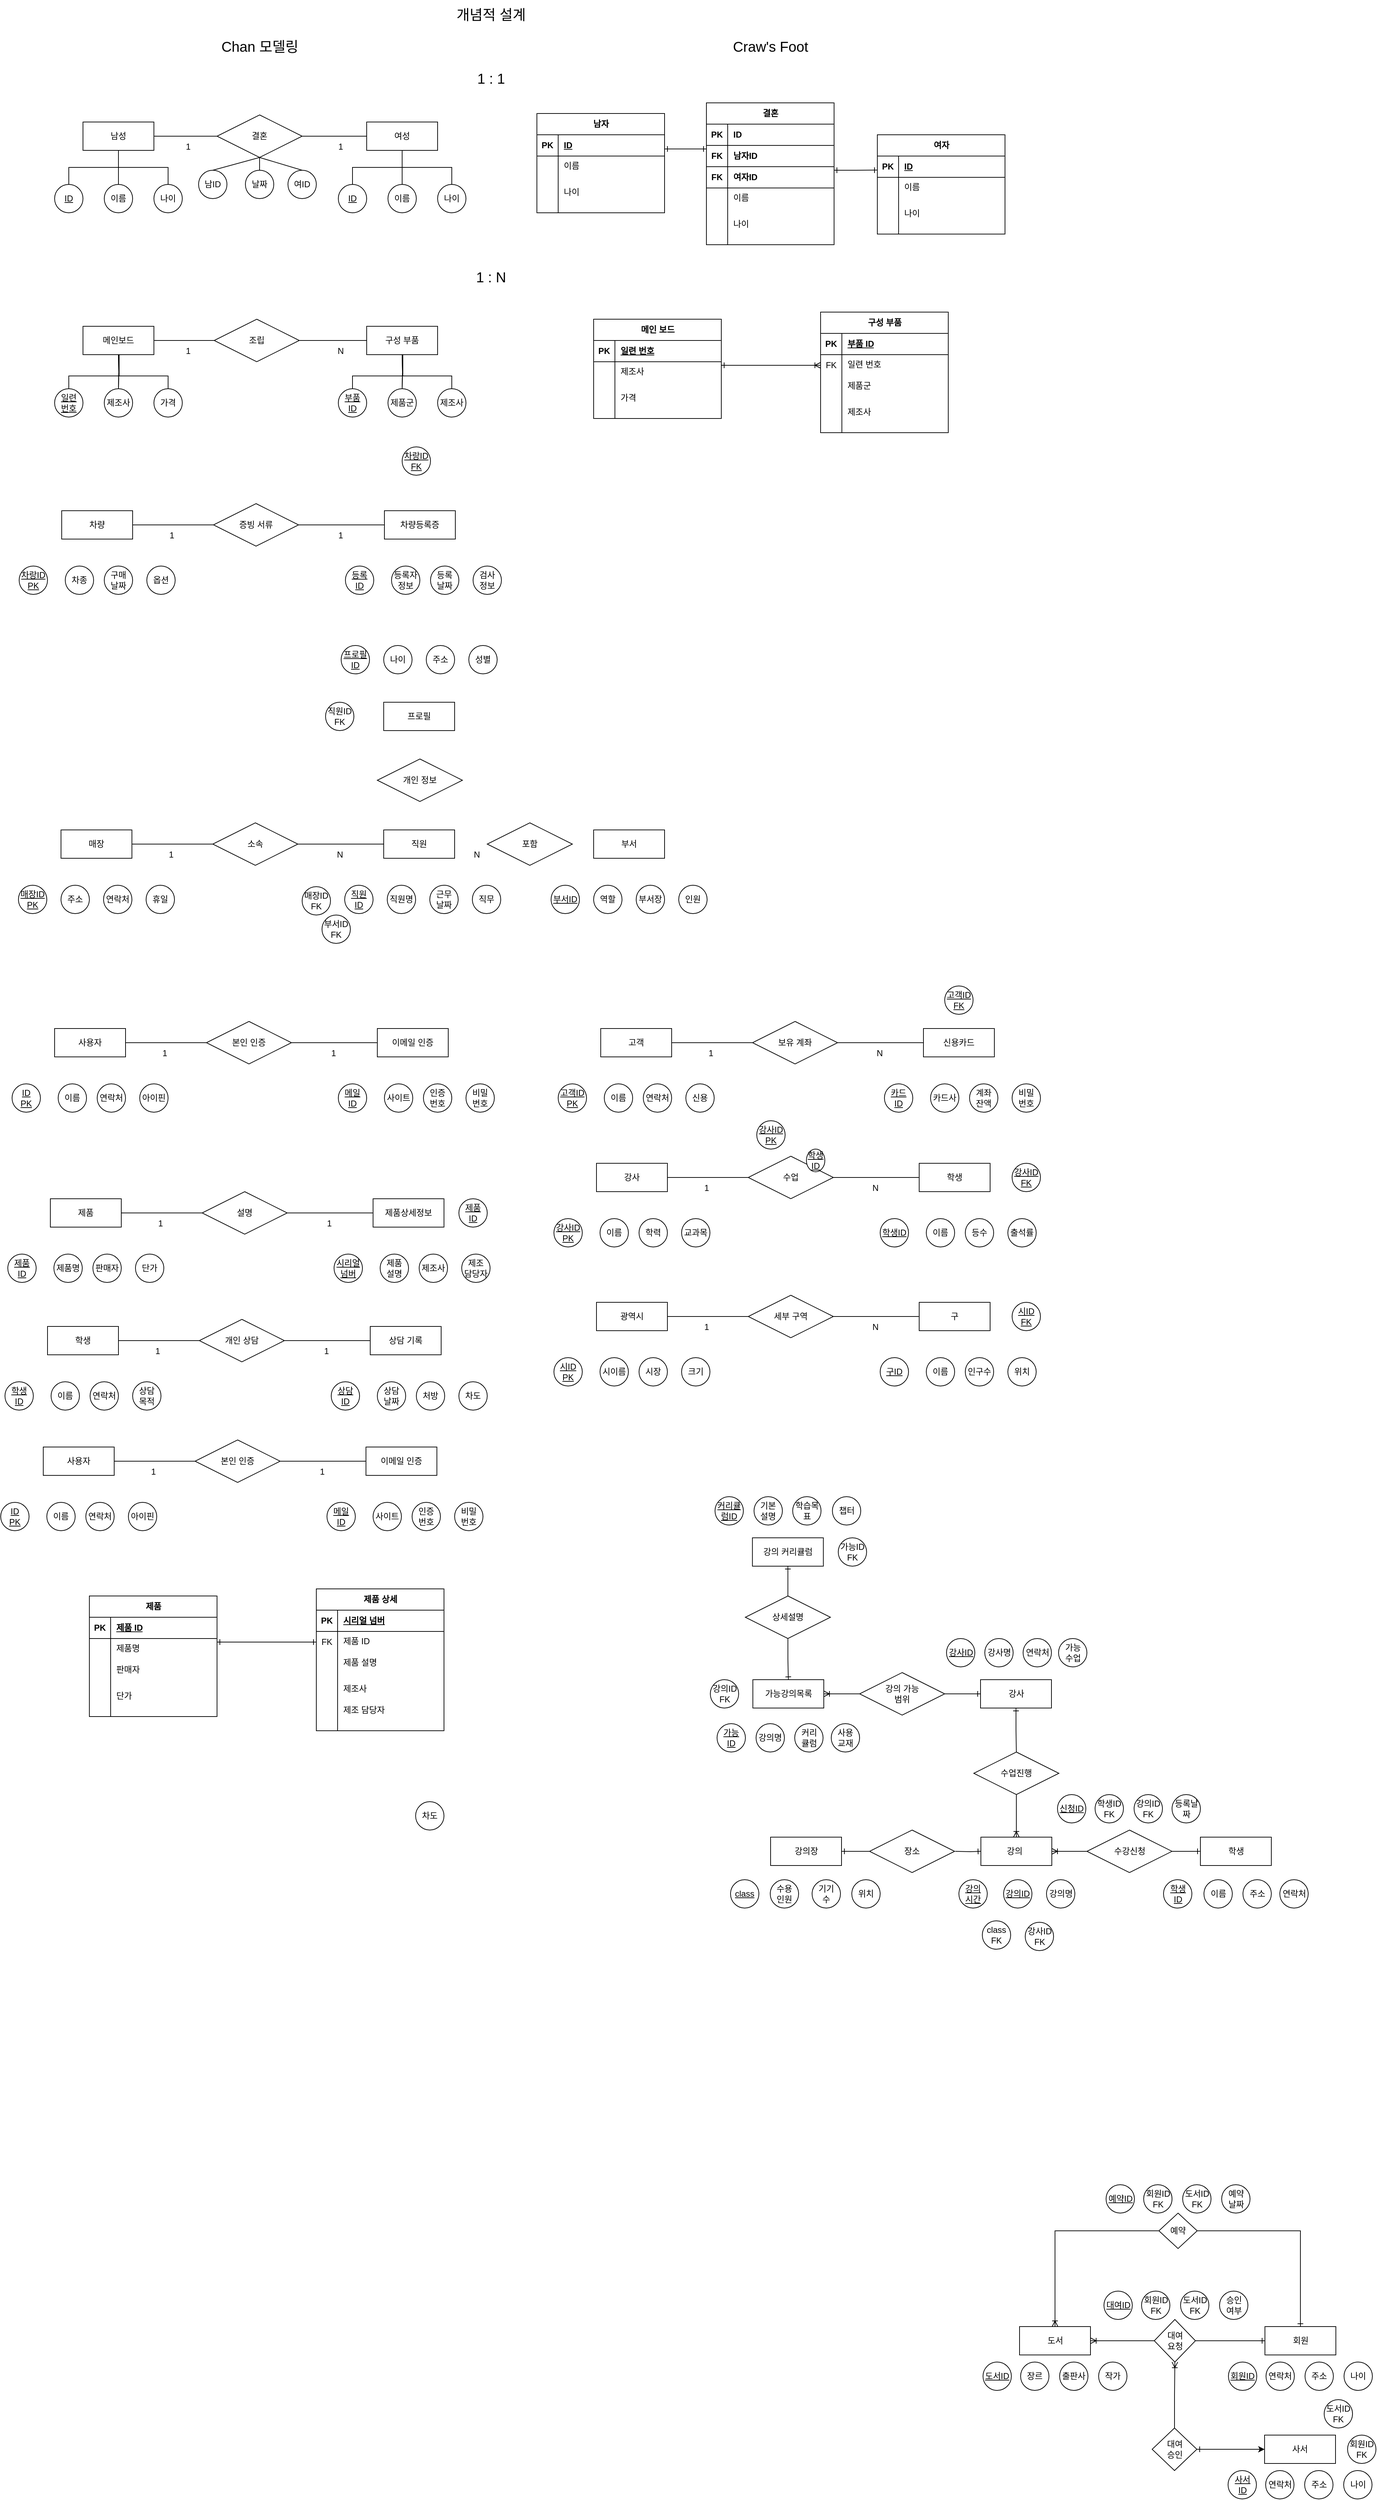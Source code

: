 <mxfile version="24.7.6">
  <diagram name="페이지-1" id="S1SoY1A2ovmBvN981GDz">
    <mxGraphModel dx="1372" dy="622" grid="1" gridSize="10" guides="1" tooltips="1" connect="1" arrows="1" fold="1" page="1" pageScale="1" pageWidth="3300" pageHeight="4681" math="0" shadow="0">
      <root>
        <mxCell id="0" />
        <mxCell id="1" parent="0" />
        <mxCell id="ZTvhCCV9KVoMuW1dsra1-1" value="Chan 모델링" style="text;html=1;align=center;verticalAlign=middle;resizable=0;points=[];autosize=1;strokeColor=none;fillColor=none;fontSize=20;" parent="1" vertex="1">
          <mxGeometry x="349" y="115" width="140" height="40" as="geometry" />
        </mxCell>
        <mxCell id="ZTvhCCV9KVoMuW1dsra1-2" value="Craw&#39;s Foot" style="text;html=1;align=center;verticalAlign=middle;resizable=0;points=[];autosize=1;strokeColor=none;fillColor=none;fontSize=20;" parent="1" vertex="1">
          <mxGeometry x="1074" y="115" width="130" height="40" as="geometry" />
        </mxCell>
        <mxCell id="ZTvhCCV9KVoMuW1dsra1-3" value="개념적 설계" style="text;html=1;align=center;verticalAlign=middle;resizable=0;points=[];autosize=1;strokeColor=none;fillColor=none;fontSize=20;" parent="1" vertex="1">
          <mxGeometry x="680" y="70" width="130" height="40" as="geometry" />
        </mxCell>
        <mxCell id="ZTvhCCV9KVoMuW1dsra1-4" value="1 : 1" style="text;html=1;align=center;verticalAlign=middle;resizable=0;points=[];autosize=1;strokeColor=none;fillColor=none;fontSize=20;" parent="1" vertex="1">
          <mxGeometry x="715" y="160" width="60" height="40" as="geometry" />
        </mxCell>
        <mxCell id="ZTvhCCV9KVoMuW1dsra1-18" value="" style="edgeStyle=orthogonalEdgeStyle;rounded=0;orthogonalLoop=1;jettySize=auto;html=1;endArrow=none;endFill=0;" parent="1" source="ZTvhCCV9KVoMuW1dsra1-5" target="ZTvhCCV9KVoMuW1dsra1-8" edge="1">
          <mxGeometry relative="1" as="geometry" />
        </mxCell>
        <mxCell id="ZTvhCCV9KVoMuW1dsra1-30" value="" style="edgeStyle=orthogonalEdgeStyle;rounded=0;orthogonalLoop=1;jettySize=auto;html=1;endArrow=none;endFill=0;" parent="1" source="ZTvhCCV9KVoMuW1dsra1-5" target="ZTvhCCV9KVoMuW1dsra1-8" edge="1">
          <mxGeometry relative="1" as="geometry" />
        </mxCell>
        <mxCell id="ZTvhCCV9KVoMuW1dsra1-5" value="남성" style="whiteSpace=wrap;html=1;align=center;" parent="1" vertex="1">
          <mxGeometry x="170" y="242" width="100" height="40" as="geometry" />
        </mxCell>
        <mxCell id="ZTvhCCV9KVoMuW1dsra1-6" value="여성" style="whiteSpace=wrap;html=1;align=center;" parent="1" vertex="1">
          <mxGeometry x="570" y="242" width="100" height="40" as="geometry" />
        </mxCell>
        <mxCell id="ZTvhCCV9KVoMuW1dsra1-20" value="" style="edgeStyle=orthogonalEdgeStyle;rounded=0;orthogonalLoop=1;jettySize=auto;html=1;endArrow=none;endFill=0;" parent="1" source="ZTvhCCV9KVoMuW1dsra1-7" target="ZTvhCCV9KVoMuW1dsra1-5" edge="1">
          <mxGeometry relative="1" as="geometry" />
        </mxCell>
        <mxCell id="ZTvhCCV9KVoMuW1dsra1-7" value="ID" style="ellipse;whiteSpace=wrap;html=1;align=center;verticalAlign=middle;fontStyle=4" parent="1" vertex="1">
          <mxGeometry x="130" y="330" width="40" height="40" as="geometry" />
        </mxCell>
        <mxCell id="ZTvhCCV9KVoMuW1dsra1-8" value="이름" style="ellipse;whiteSpace=wrap;html=1;align=center;" parent="1" vertex="1">
          <mxGeometry x="200" y="330" width="40" height="40" as="geometry" />
        </mxCell>
        <mxCell id="ZTvhCCV9KVoMuW1dsra1-24" value="" style="edgeStyle=orthogonalEdgeStyle;rounded=0;orthogonalLoop=1;jettySize=auto;html=1;endArrow=none;endFill=0;" parent="1" source="ZTvhCCV9KVoMuW1dsra1-9" target="ZTvhCCV9KVoMuW1dsra1-5" edge="1">
          <mxGeometry relative="1" as="geometry" />
        </mxCell>
        <mxCell id="ZTvhCCV9KVoMuW1dsra1-9" value="나이" style="ellipse;whiteSpace=wrap;html=1;align=center;" parent="1" vertex="1">
          <mxGeometry x="270" y="330" width="40" height="40" as="geometry" />
        </mxCell>
        <mxCell id="ZTvhCCV9KVoMuW1dsra1-25" value="" style="edgeStyle=orthogonalEdgeStyle;rounded=0;orthogonalLoop=1;jettySize=auto;html=1;endArrow=none;endFill=0;" parent="1" source="ZTvhCCV9KVoMuW1dsra1-10" target="ZTvhCCV9KVoMuW1dsra1-6" edge="1">
          <mxGeometry relative="1" as="geometry" />
        </mxCell>
        <mxCell id="ZTvhCCV9KVoMuW1dsra1-10" value="ID" style="ellipse;whiteSpace=wrap;html=1;align=center;fontStyle=4" parent="1" vertex="1">
          <mxGeometry x="530" y="330" width="40" height="40" as="geometry" />
        </mxCell>
        <mxCell id="ZTvhCCV9KVoMuW1dsra1-27" value="" style="edgeStyle=orthogonalEdgeStyle;rounded=0;orthogonalLoop=1;jettySize=auto;html=1;endArrow=none;endFill=0;" parent="1" source="ZTvhCCV9KVoMuW1dsra1-11" target="ZTvhCCV9KVoMuW1dsra1-6" edge="1">
          <mxGeometry relative="1" as="geometry" />
        </mxCell>
        <mxCell id="ZTvhCCV9KVoMuW1dsra1-11" value="이름" style="ellipse;whiteSpace=wrap;html=1;align=center;" parent="1" vertex="1">
          <mxGeometry x="600" y="330" width="40" height="40" as="geometry" />
        </mxCell>
        <mxCell id="ZTvhCCV9KVoMuW1dsra1-26" value="" style="edgeStyle=orthogonalEdgeStyle;rounded=0;orthogonalLoop=1;jettySize=auto;html=1;endArrow=none;endFill=0;" parent="1" source="ZTvhCCV9KVoMuW1dsra1-12" target="ZTvhCCV9KVoMuW1dsra1-6" edge="1">
          <mxGeometry relative="1" as="geometry" />
        </mxCell>
        <mxCell id="ZTvhCCV9KVoMuW1dsra1-12" value="나이" style="ellipse;whiteSpace=wrap;html=1;align=center;" parent="1" vertex="1">
          <mxGeometry x="670" y="330" width="40" height="40" as="geometry" />
        </mxCell>
        <mxCell id="ZTvhCCV9KVoMuW1dsra1-14" value="" style="edgeStyle=orthogonalEdgeStyle;rounded=0;orthogonalLoop=1;jettySize=auto;html=1;endArrow=none;endFill=0;" parent="1" source="ZTvhCCV9KVoMuW1dsra1-13" target="ZTvhCCV9KVoMuW1dsra1-5" edge="1">
          <mxGeometry relative="1" as="geometry" />
        </mxCell>
        <mxCell id="ZTvhCCV9KVoMuW1dsra1-15" value="" style="edgeStyle=orthogonalEdgeStyle;rounded=0;orthogonalLoop=1;jettySize=auto;html=1;endArrow=none;endFill=0;exitX=1;exitY=0.5;exitDx=0;exitDy=0;" parent="1" source="ZTvhCCV9KVoMuW1dsra1-13" target="ZTvhCCV9KVoMuW1dsra1-6" edge="1">
          <mxGeometry relative="1" as="geometry">
            <mxPoint x="499" y="262" as="sourcePoint" />
          </mxGeometry>
        </mxCell>
        <mxCell id="ZTvhCCV9KVoMuW1dsra1-91" value="" style="edgeStyle=orthogonalEdgeStyle;rounded=0;orthogonalLoop=1;jettySize=auto;html=1;endArrow=none;endFill=0;" parent="1" source="ZTvhCCV9KVoMuW1dsra1-13" target="ZTvhCCV9KVoMuW1dsra1-85" edge="1">
          <mxGeometry relative="1" as="geometry" />
        </mxCell>
        <mxCell id="ZTvhCCV9KVoMuW1dsra1-13" value="결혼" style="shape=rhombus;perimeter=rhombusPerimeter;whiteSpace=wrap;html=1;align=center;" parent="1" vertex="1">
          <mxGeometry x="359" y="232" width="120" height="60" as="geometry" />
        </mxCell>
        <mxCell id="ZTvhCCV9KVoMuW1dsra1-28" value="1" style="text;html=1;align=center;verticalAlign=middle;resizable=0;points=[];autosize=1;strokeColor=none;fillColor=none;" parent="1" vertex="1">
          <mxGeometry x="303" y="262" width="30" height="30" as="geometry" />
        </mxCell>
        <mxCell id="ZTvhCCV9KVoMuW1dsra1-29" value="1" style="text;html=1;align=center;verticalAlign=middle;resizable=0;points=[];autosize=1;strokeColor=none;fillColor=none;" parent="1" vertex="1">
          <mxGeometry x="518" y="262" width="30" height="30" as="geometry" />
        </mxCell>
        <mxCell id="ZTvhCCV9KVoMuW1dsra1-32" value="남자" style="shape=table;startSize=30;container=1;collapsible=1;childLayout=tableLayout;fixedRows=1;rowLines=0;fontStyle=1;align=center;resizeLast=1;html=1;" parent="1" vertex="1">
          <mxGeometry x="810" y="230" width="180" height="140" as="geometry" />
        </mxCell>
        <mxCell id="ZTvhCCV9KVoMuW1dsra1-33" value="" style="shape=tableRow;horizontal=0;startSize=0;swimlaneHead=0;swimlaneBody=0;fillColor=none;collapsible=0;dropTarget=0;points=[[0,0.5],[1,0.5]];portConstraint=eastwest;top=0;left=0;right=0;bottom=1;" parent="ZTvhCCV9KVoMuW1dsra1-32" vertex="1">
          <mxGeometry y="30" width="180" height="30" as="geometry" />
        </mxCell>
        <mxCell id="ZTvhCCV9KVoMuW1dsra1-34" value="PK" style="shape=partialRectangle;connectable=0;fillColor=none;top=0;left=0;bottom=0;right=0;fontStyle=1;overflow=hidden;whiteSpace=wrap;html=1;" parent="ZTvhCCV9KVoMuW1dsra1-33" vertex="1">
          <mxGeometry width="30" height="30" as="geometry">
            <mxRectangle width="30" height="30" as="alternateBounds" />
          </mxGeometry>
        </mxCell>
        <mxCell id="ZTvhCCV9KVoMuW1dsra1-35" value="ID" style="shape=partialRectangle;connectable=0;fillColor=none;top=0;left=0;bottom=0;right=0;align=left;spacingLeft=6;fontStyle=5;overflow=hidden;whiteSpace=wrap;html=1;" parent="ZTvhCCV9KVoMuW1dsra1-33" vertex="1">
          <mxGeometry x="30" width="150" height="30" as="geometry">
            <mxRectangle width="150" height="30" as="alternateBounds" />
          </mxGeometry>
        </mxCell>
        <mxCell id="ZTvhCCV9KVoMuW1dsra1-36" value="" style="shape=tableRow;horizontal=0;startSize=0;swimlaneHead=0;swimlaneBody=0;fillColor=none;collapsible=0;dropTarget=0;points=[[0,0.5],[1,0.5]];portConstraint=eastwest;top=0;left=0;right=0;bottom=0;" parent="ZTvhCCV9KVoMuW1dsra1-32" vertex="1">
          <mxGeometry y="60" width="180" height="30" as="geometry" />
        </mxCell>
        <mxCell id="ZTvhCCV9KVoMuW1dsra1-37" value="" style="shape=partialRectangle;connectable=0;fillColor=none;top=0;left=0;bottom=0;right=0;editable=1;overflow=hidden;whiteSpace=wrap;html=1;" parent="ZTvhCCV9KVoMuW1dsra1-36" vertex="1">
          <mxGeometry width="30" height="30" as="geometry">
            <mxRectangle width="30" height="30" as="alternateBounds" />
          </mxGeometry>
        </mxCell>
        <mxCell id="ZTvhCCV9KVoMuW1dsra1-38" value="이름&lt;span style=&quot;white-space: pre;&quot;&gt;&#x9;&lt;/span&gt;&lt;div&gt;&lt;br/&gt;&lt;/div&gt;" style="shape=partialRectangle;connectable=0;fillColor=none;top=0;left=0;bottom=0;right=0;align=left;spacingLeft=6;overflow=hidden;whiteSpace=wrap;html=1;verticalAlign=top;" parent="ZTvhCCV9KVoMuW1dsra1-36" vertex="1">
          <mxGeometry x="30" width="150" height="30" as="geometry">
            <mxRectangle width="150" height="30" as="alternateBounds" />
          </mxGeometry>
        </mxCell>
        <mxCell id="ZTvhCCV9KVoMuW1dsra1-39" value="" style="shape=tableRow;horizontal=0;startSize=0;swimlaneHead=0;swimlaneBody=0;fillColor=none;collapsible=0;dropTarget=0;points=[[0,0.5],[1,0.5]];portConstraint=eastwest;top=0;left=0;right=0;bottom=0;" parent="ZTvhCCV9KVoMuW1dsra1-32" vertex="1">
          <mxGeometry y="90" width="180" height="30" as="geometry" />
        </mxCell>
        <mxCell id="ZTvhCCV9KVoMuW1dsra1-40" value="" style="shape=partialRectangle;connectable=0;fillColor=none;top=0;left=0;bottom=0;right=0;editable=1;overflow=hidden;whiteSpace=wrap;html=1;" parent="ZTvhCCV9KVoMuW1dsra1-39" vertex="1">
          <mxGeometry width="30" height="30" as="geometry">
            <mxRectangle width="30" height="30" as="alternateBounds" />
          </mxGeometry>
        </mxCell>
        <mxCell id="ZTvhCCV9KVoMuW1dsra1-41" value="나이" style="shape=partialRectangle;connectable=0;fillColor=none;top=0;left=0;bottom=0;right=0;align=left;spacingLeft=6;overflow=hidden;whiteSpace=wrap;html=1;verticalAlign=bottom;" parent="ZTvhCCV9KVoMuW1dsra1-39" vertex="1">
          <mxGeometry x="30" width="150" height="30" as="geometry">
            <mxRectangle width="150" height="30" as="alternateBounds" />
          </mxGeometry>
        </mxCell>
        <mxCell id="ZTvhCCV9KVoMuW1dsra1-42" value="" style="shape=tableRow;horizontal=0;startSize=0;swimlaneHead=0;swimlaneBody=0;fillColor=none;collapsible=0;dropTarget=0;points=[[0,0.5],[1,0.5]];portConstraint=eastwest;top=0;left=0;right=0;bottom=0;" parent="ZTvhCCV9KVoMuW1dsra1-32" vertex="1">
          <mxGeometry y="120" width="180" height="20" as="geometry" />
        </mxCell>
        <mxCell id="ZTvhCCV9KVoMuW1dsra1-43" value="" style="shape=partialRectangle;connectable=0;fillColor=none;top=0;left=0;bottom=0;right=0;editable=1;overflow=hidden;whiteSpace=wrap;html=1;" parent="ZTvhCCV9KVoMuW1dsra1-42" vertex="1">
          <mxGeometry width="30" height="20" as="geometry">
            <mxRectangle width="30" height="20" as="alternateBounds" />
          </mxGeometry>
        </mxCell>
        <mxCell id="ZTvhCCV9KVoMuW1dsra1-44" value="" style="shape=partialRectangle;connectable=0;fillColor=none;top=0;left=0;bottom=0;right=0;align=left;spacingLeft=6;overflow=hidden;whiteSpace=wrap;html=1;" parent="ZTvhCCV9KVoMuW1dsra1-42" vertex="1">
          <mxGeometry x="30" width="150" height="20" as="geometry">
            <mxRectangle width="150" height="20" as="alternateBounds" />
          </mxGeometry>
        </mxCell>
        <mxCell id="ZTvhCCV9KVoMuW1dsra1-45" value="여자" style="shape=table;startSize=30;container=1;collapsible=1;childLayout=tableLayout;fixedRows=1;rowLines=0;fontStyle=1;align=center;resizeLast=1;html=1;" parent="1" vertex="1">
          <mxGeometry x="1290" y="260" width="180" height="140" as="geometry" />
        </mxCell>
        <mxCell id="ZTvhCCV9KVoMuW1dsra1-46" value="" style="shape=tableRow;horizontal=0;startSize=0;swimlaneHead=0;swimlaneBody=0;fillColor=none;collapsible=0;dropTarget=0;points=[[0,0.5],[1,0.5]];portConstraint=eastwest;top=0;left=0;right=0;bottom=1;" parent="ZTvhCCV9KVoMuW1dsra1-45" vertex="1">
          <mxGeometry y="30" width="180" height="30" as="geometry" />
        </mxCell>
        <mxCell id="ZTvhCCV9KVoMuW1dsra1-47" value="PK" style="shape=partialRectangle;connectable=0;fillColor=none;top=0;left=0;bottom=0;right=0;fontStyle=1;overflow=hidden;whiteSpace=wrap;html=1;" parent="ZTvhCCV9KVoMuW1dsra1-46" vertex="1">
          <mxGeometry width="30" height="30" as="geometry">
            <mxRectangle width="30" height="30" as="alternateBounds" />
          </mxGeometry>
        </mxCell>
        <mxCell id="ZTvhCCV9KVoMuW1dsra1-48" value="ID" style="shape=partialRectangle;connectable=0;fillColor=none;top=0;left=0;bottom=0;right=0;align=left;spacingLeft=6;fontStyle=5;overflow=hidden;whiteSpace=wrap;html=1;" parent="ZTvhCCV9KVoMuW1dsra1-46" vertex="1">
          <mxGeometry x="30" width="150" height="30" as="geometry">
            <mxRectangle width="150" height="30" as="alternateBounds" />
          </mxGeometry>
        </mxCell>
        <mxCell id="ZTvhCCV9KVoMuW1dsra1-49" value="" style="shape=tableRow;horizontal=0;startSize=0;swimlaneHead=0;swimlaneBody=0;fillColor=none;collapsible=0;dropTarget=0;points=[[0,0.5],[1,0.5]];portConstraint=eastwest;top=0;left=0;right=0;bottom=0;" parent="ZTvhCCV9KVoMuW1dsra1-45" vertex="1">
          <mxGeometry y="60" width="180" height="30" as="geometry" />
        </mxCell>
        <mxCell id="ZTvhCCV9KVoMuW1dsra1-50" value="" style="shape=partialRectangle;connectable=0;fillColor=none;top=0;left=0;bottom=0;right=0;editable=1;overflow=hidden;whiteSpace=wrap;html=1;" parent="ZTvhCCV9KVoMuW1dsra1-49" vertex="1">
          <mxGeometry width="30" height="30" as="geometry">
            <mxRectangle width="30" height="30" as="alternateBounds" />
          </mxGeometry>
        </mxCell>
        <mxCell id="ZTvhCCV9KVoMuW1dsra1-51" value="이름&lt;span style=&quot;white-space: pre;&quot;&gt;&#x9;&lt;/span&gt;&lt;div&gt;&lt;br/&gt;&lt;/div&gt;" style="shape=partialRectangle;connectable=0;fillColor=none;top=0;left=0;bottom=0;right=0;align=left;spacingLeft=6;overflow=hidden;whiteSpace=wrap;html=1;verticalAlign=top;" parent="ZTvhCCV9KVoMuW1dsra1-49" vertex="1">
          <mxGeometry x="30" width="150" height="30" as="geometry">
            <mxRectangle width="150" height="30" as="alternateBounds" />
          </mxGeometry>
        </mxCell>
        <mxCell id="ZTvhCCV9KVoMuW1dsra1-52" value="" style="shape=tableRow;horizontal=0;startSize=0;swimlaneHead=0;swimlaneBody=0;fillColor=none;collapsible=0;dropTarget=0;points=[[0,0.5],[1,0.5]];portConstraint=eastwest;top=0;left=0;right=0;bottom=0;" parent="ZTvhCCV9KVoMuW1dsra1-45" vertex="1">
          <mxGeometry y="90" width="180" height="30" as="geometry" />
        </mxCell>
        <mxCell id="ZTvhCCV9KVoMuW1dsra1-53" value="" style="shape=partialRectangle;connectable=0;fillColor=none;top=0;left=0;bottom=0;right=0;editable=1;overflow=hidden;whiteSpace=wrap;html=1;" parent="ZTvhCCV9KVoMuW1dsra1-52" vertex="1">
          <mxGeometry width="30" height="30" as="geometry">
            <mxRectangle width="30" height="30" as="alternateBounds" />
          </mxGeometry>
        </mxCell>
        <mxCell id="ZTvhCCV9KVoMuW1dsra1-54" value="나이" style="shape=partialRectangle;connectable=0;fillColor=none;top=0;left=0;bottom=0;right=0;align=left;spacingLeft=6;overflow=hidden;whiteSpace=wrap;html=1;verticalAlign=bottom;" parent="ZTvhCCV9KVoMuW1dsra1-52" vertex="1">
          <mxGeometry x="30" width="150" height="30" as="geometry">
            <mxRectangle width="150" height="30" as="alternateBounds" />
          </mxGeometry>
        </mxCell>
        <mxCell id="ZTvhCCV9KVoMuW1dsra1-55" value="" style="shape=tableRow;horizontal=0;startSize=0;swimlaneHead=0;swimlaneBody=0;fillColor=none;collapsible=0;dropTarget=0;points=[[0,0.5],[1,0.5]];portConstraint=eastwest;top=0;left=0;right=0;bottom=0;" parent="ZTvhCCV9KVoMuW1dsra1-45" vertex="1">
          <mxGeometry y="120" width="180" height="20" as="geometry" />
        </mxCell>
        <mxCell id="ZTvhCCV9KVoMuW1dsra1-56" value="" style="shape=partialRectangle;connectable=0;fillColor=none;top=0;left=0;bottom=0;right=0;editable=1;overflow=hidden;whiteSpace=wrap;html=1;" parent="ZTvhCCV9KVoMuW1dsra1-55" vertex="1">
          <mxGeometry width="30" height="20" as="geometry">
            <mxRectangle width="30" height="20" as="alternateBounds" />
          </mxGeometry>
        </mxCell>
        <mxCell id="ZTvhCCV9KVoMuW1dsra1-57" value="" style="shape=partialRectangle;connectable=0;fillColor=none;top=0;left=0;bottom=0;right=0;align=left;spacingLeft=6;overflow=hidden;whiteSpace=wrap;html=1;" parent="ZTvhCCV9KVoMuW1dsra1-55" vertex="1">
          <mxGeometry x="30" width="150" height="20" as="geometry">
            <mxRectangle width="150" height="20" as="alternateBounds" />
          </mxGeometry>
        </mxCell>
        <mxCell id="ZTvhCCV9KVoMuW1dsra1-89" value="" style="rounded=0;orthogonalLoop=1;jettySize=auto;html=1;entryX=0.5;entryY=1;entryDx=0;entryDy=0;exitX=0.5;exitY=0;exitDx=0;exitDy=0;endArrow=none;endFill=0;" parent="1" source="ZTvhCCV9KVoMuW1dsra1-81" target="ZTvhCCV9KVoMuW1dsra1-13" edge="1">
          <mxGeometry relative="1" as="geometry" />
        </mxCell>
        <mxCell id="ZTvhCCV9KVoMuW1dsra1-81" value="남ID" style="ellipse;whiteSpace=wrap;html=1;align=center;" parent="1" vertex="1">
          <mxGeometry x="333" y="310" width="40" height="40" as="geometry" />
        </mxCell>
        <mxCell id="ZTvhCCV9KVoMuW1dsra1-88" value="" style="rounded=0;orthogonalLoop=1;jettySize=auto;html=1;exitX=0.5;exitY=0;exitDx=0;exitDy=0;endArrow=none;endFill=0;entryX=0.5;entryY=1;entryDx=0;entryDy=0;" parent="1" source="ZTvhCCV9KVoMuW1dsra1-82" target="ZTvhCCV9KVoMuW1dsra1-13" edge="1">
          <mxGeometry relative="1" as="geometry">
            <mxPoint x="449.004" y="324.151" as="sourcePoint" />
            <mxPoint x="419" y="300" as="targetPoint" />
          </mxGeometry>
        </mxCell>
        <mxCell id="ZTvhCCV9KVoMuW1dsra1-82" value="여ID" style="ellipse;whiteSpace=wrap;html=1;align=center;fontStyle=0" parent="1" vertex="1">
          <mxGeometry x="459" y="310" width="40" height="40" as="geometry" />
        </mxCell>
        <mxCell id="ZTvhCCV9KVoMuW1dsra1-85" value="날짜" style="ellipse;whiteSpace=wrap;html=1;align=center;fontStyle=0" parent="1" vertex="1">
          <mxGeometry x="399" y="310" width="40" height="40" as="geometry" />
        </mxCell>
        <mxCell id="ZTvhCCV9KVoMuW1dsra1-92" value="결혼" style="shape=table;startSize=30;container=1;collapsible=1;childLayout=tableLayout;fixedRows=1;rowLines=0;fontStyle=1;align=center;resizeLast=1;html=1;" parent="1" vertex="1">
          <mxGeometry x="1049" y="215" width="180" height="200" as="geometry" />
        </mxCell>
        <mxCell id="ZTvhCCV9KVoMuW1dsra1-93" value="" style="shape=tableRow;horizontal=0;startSize=0;swimlaneHead=0;swimlaneBody=0;fillColor=none;collapsible=0;dropTarget=0;points=[[0,0.5],[1,0.5]];portConstraint=eastwest;top=0;left=0;right=0;bottom=1;" parent="ZTvhCCV9KVoMuW1dsra1-92" vertex="1">
          <mxGeometry y="30" width="180" height="30" as="geometry" />
        </mxCell>
        <mxCell id="ZTvhCCV9KVoMuW1dsra1-94" value="PK" style="shape=partialRectangle;connectable=0;fillColor=none;top=0;left=0;bottom=0;right=0;fontStyle=1;overflow=hidden;whiteSpace=wrap;html=1;" parent="ZTvhCCV9KVoMuW1dsra1-93" vertex="1">
          <mxGeometry width="30" height="30" as="geometry">
            <mxRectangle width="30" height="30" as="alternateBounds" />
          </mxGeometry>
        </mxCell>
        <mxCell id="ZTvhCCV9KVoMuW1dsra1-95" value="ID" style="shape=partialRectangle;connectable=0;fillColor=none;top=0;left=0;bottom=0;right=0;align=left;spacingLeft=6;fontStyle=1;overflow=hidden;whiteSpace=wrap;html=1;" parent="ZTvhCCV9KVoMuW1dsra1-93" vertex="1">
          <mxGeometry x="30" width="150" height="30" as="geometry">
            <mxRectangle width="150" height="30" as="alternateBounds" />
          </mxGeometry>
        </mxCell>
        <mxCell id="ZTvhCCV9KVoMuW1dsra1-114" value="" style="shape=tableRow;horizontal=0;startSize=0;swimlaneHead=0;swimlaneBody=0;fillColor=none;collapsible=0;dropTarget=0;points=[[0,0.5],[1,0.5]];portConstraint=eastwest;top=0;left=0;right=0;bottom=1;" parent="ZTvhCCV9KVoMuW1dsra1-92" vertex="1">
          <mxGeometry y="60" width="180" height="30" as="geometry" />
        </mxCell>
        <mxCell id="ZTvhCCV9KVoMuW1dsra1-115" value="FK" style="shape=partialRectangle;connectable=0;fillColor=none;top=0;left=0;bottom=0;right=0;fontStyle=1;overflow=hidden;whiteSpace=wrap;html=1;" parent="ZTvhCCV9KVoMuW1dsra1-114" vertex="1">
          <mxGeometry width="30" height="30" as="geometry">
            <mxRectangle width="30" height="30" as="alternateBounds" />
          </mxGeometry>
        </mxCell>
        <mxCell id="ZTvhCCV9KVoMuW1dsra1-116" value="남자ID" style="shape=partialRectangle;connectable=0;fillColor=none;top=0;left=0;bottom=0;right=0;align=left;spacingLeft=6;fontStyle=1;overflow=hidden;whiteSpace=wrap;html=1;" parent="ZTvhCCV9KVoMuW1dsra1-114" vertex="1">
          <mxGeometry x="30" width="150" height="30" as="geometry">
            <mxRectangle width="150" height="30" as="alternateBounds" />
          </mxGeometry>
        </mxCell>
        <mxCell id="ZTvhCCV9KVoMuW1dsra1-109" value="" style="shape=tableRow;horizontal=0;startSize=0;swimlaneHead=0;swimlaneBody=0;fillColor=none;collapsible=0;dropTarget=0;points=[[0,0.5],[1,0.5]];portConstraint=eastwest;top=0;left=0;right=0;bottom=1;" parent="ZTvhCCV9KVoMuW1dsra1-92" vertex="1">
          <mxGeometry y="90" width="180" height="30" as="geometry" />
        </mxCell>
        <mxCell id="ZTvhCCV9KVoMuW1dsra1-110" value="FK" style="shape=partialRectangle;connectable=0;fillColor=none;top=0;left=0;bottom=0;right=0;fontStyle=1;overflow=hidden;whiteSpace=wrap;html=1;" parent="ZTvhCCV9KVoMuW1dsra1-109" vertex="1">
          <mxGeometry width="30" height="30" as="geometry">
            <mxRectangle width="30" height="30" as="alternateBounds" />
          </mxGeometry>
        </mxCell>
        <mxCell id="ZTvhCCV9KVoMuW1dsra1-111" value="여자ID" style="shape=partialRectangle;connectable=0;fillColor=none;top=0;left=0;bottom=0;right=0;align=left;spacingLeft=6;fontStyle=1;overflow=hidden;whiteSpace=wrap;html=1;" parent="ZTvhCCV9KVoMuW1dsra1-109" vertex="1">
          <mxGeometry x="30" width="150" height="30" as="geometry">
            <mxRectangle width="150" height="30" as="alternateBounds" />
          </mxGeometry>
        </mxCell>
        <mxCell id="ZTvhCCV9KVoMuW1dsra1-96" value="" style="shape=tableRow;horizontal=0;startSize=0;swimlaneHead=0;swimlaneBody=0;fillColor=none;collapsible=0;dropTarget=0;points=[[0,0.5],[1,0.5]];portConstraint=eastwest;top=0;left=0;right=0;bottom=0;" parent="ZTvhCCV9KVoMuW1dsra1-92" vertex="1">
          <mxGeometry y="120" width="180" height="30" as="geometry" />
        </mxCell>
        <mxCell id="ZTvhCCV9KVoMuW1dsra1-97" value="" style="shape=partialRectangle;connectable=0;fillColor=none;top=0;left=0;bottom=0;right=0;editable=1;overflow=hidden;whiteSpace=wrap;html=1;" parent="ZTvhCCV9KVoMuW1dsra1-96" vertex="1">
          <mxGeometry width="30" height="30" as="geometry">
            <mxRectangle width="30" height="30" as="alternateBounds" />
          </mxGeometry>
        </mxCell>
        <mxCell id="ZTvhCCV9KVoMuW1dsra1-98" value="이름&lt;span style=&quot;white-space: pre;&quot;&gt;&#x9;&lt;/span&gt;&lt;div&gt;&lt;br/&gt;&lt;/div&gt;" style="shape=partialRectangle;connectable=0;fillColor=none;top=0;left=0;bottom=0;right=0;align=left;spacingLeft=6;overflow=hidden;whiteSpace=wrap;html=1;verticalAlign=top;" parent="ZTvhCCV9KVoMuW1dsra1-96" vertex="1">
          <mxGeometry x="30" width="150" height="30" as="geometry">
            <mxRectangle width="150" height="30" as="alternateBounds" />
          </mxGeometry>
        </mxCell>
        <mxCell id="ZTvhCCV9KVoMuW1dsra1-99" value="" style="shape=tableRow;horizontal=0;startSize=0;swimlaneHead=0;swimlaneBody=0;fillColor=none;collapsible=0;dropTarget=0;points=[[0,0.5],[1,0.5]];portConstraint=eastwest;top=0;left=0;right=0;bottom=0;" parent="ZTvhCCV9KVoMuW1dsra1-92" vertex="1">
          <mxGeometry y="150" width="180" height="30" as="geometry" />
        </mxCell>
        <mxCell id="ZTvhCCV9KVoMuW1dsra1-100" value="" style="shape=partialRectangle;connectable=0;fillColor=none;top=0;left=0;bottom=0;right=0;editable=1;overflow=hidden;whiteSpace=wrap;html=1;" parent="ZTvhCCV9KVoMuW1dsra1-99" vertex="1">
          <mxGeometry width="30" height="30" as="geometry">
            <mxRectangle width="30" height="30" as="alternateBounds" />
          </mxGeometry>
        </mxCell>
        <mxCell id="ZTvhCCV9KVoMuW1dsra1-101" value="나이" style="shape=partialRectangle;connectable=0;fillColor=none;top=0;left=0;bottom=0;right=0;align=left;spacingLeft=6;overflow=hidden;whiteSpace=wrap;html=1;verticalAlign=bottom;" parent="ZTvhCCV9KVoMuW1dsra1-99" vertex="1">
          <mxGeometry x="30" width="150" height="30" as="geometry">
            <mxRectangle width="150" height="30" as="alternateBounds" />
          </mxGeometry>
        </mxCell>
        <mxCell id="ZTvhCCV9KVoMuW1dsra1-102" value="" style="shape=tableRow;horizontal=0;startSize=0;swimlaneHead=0;swimlaneBody=0;fillColor=none;collapsible=0;dropTarget=0;points=[[0,0.5],[1,0.5]];portConstraint=eastwest;top=0;left=0;right=0;bottom=0;" parent="ZTvhCCV9KVoMuW1dsra1-92" vertex="1">
          <mxGeometry y="180" width="180" height="20" as="geometry" />
        </mxCell>
        <mxCell id="ZTvhCCV9KVoMuW1dsra1-103" value="" style="shape=partialRectangle;connectable=0;fillColor=none;top=0;left=0;bottom=0;right=0;editable=1;overflow=hidden;whiteSpace=wrap;html=1;" parent="ZTvhCCV9KVoMuW1dsra1-102" vertex="1">
          <mxGeometry width="30" height="20" as="geometry">
            <mxRectangle width="30" height="20" as="alternateBounds" />
          </mxGeometry>
        </mxCell>
        <mxCell id="ZTvhCCV9KVoMuW1dsra1-104" value="" style="shape=partialRectangle;connectable=0;fillColor=none;top=0;left=0;bottom=0;right=0;align=left;spacingLeft=6;overflow=hidden;whiteSpace=wrap;html=1;" parent="ZTvhCCV9KVoMuW1dsra1-102" vertex="1">
          <mxGeometry x="30" width="150" height="20" as="geometry">
            <mxRectangle width="150" height="20" as="alternateBounds" />
          </mxGeometry>
        </mxCell>
        <mxCell id="ZTvhCCV9KVoMuW1dsra1-113" value="" style="edgeStyle=orthogonalEdgeStyle;rounded=0;orthogonalLoop=1;jettySize=auto;html=1;endArrow=ERone;endFill=0;startArrow=ERone;startFill=0;" parent="1" edge="1">
          <mxGeometry relative="1" as="geometry">
            <mxPoint x="990" y="280" as="sourcePoint" />
            <mxPoint x="1049" y="280" as="targetPoint" />
          </mxGeometry>
        </mxCell>
        <mxCell id="ZTvhCCV9KVoMuW1dsra1-118" value="" style="edgeStyle=orthogonalEdgeStyle;rounded=0;orthogonalLoop=1;jettySize=auto;html=1;endArrow=ERone;endFill=0;startArrow=ERone;startFill=0;entryX=0;entryY=0.66;entryDx=0;entryDy=0;entryPerimeter=0;" parent="1" target="ZTvhCCV9KVoMuW1dsra1-46" edge="1">
          <mxGeometry relative="1" as="geometry">
            <mxPoint x="1229" y="310" as="sourcePoint" />
            <mxPoint x="1288" y="310" as="targetPoint" />
            <Array as="points">
              <mxPoint x="1260" y="310" />
            </Array>
          </mxGeometry>
        </mxCell>
        <mxCell id="ZTvhCCV9KVoMuW1dsra1-119" value="메인보드" style="whiteSpace=wrap;html=1;align=center;" parent="1" vertex="1">
          <mxGeometry x="170" y="530" width="100" height="40" as="geometry" />
        </mxCell>
        <mxCell id="ZTvhCCV9KVoMuW1dsra1-147" value="" style="edgeStyle=orthogonalEdgeStyle;rounded=0;orthogonalLoop=1;jettySize=auto;html=1;endArrow=none;endFill=0;" parent="1" source="ZTvhCCV9KVoMuW1dsra1-120" target="ZTvhCCV9KVoMuW1dsra1-121" edge="1">
          <mxGeometry relative="1" as="geometry" />
        </mxCell>
        <mxCell id="ZTvhCCV9KVoMuW1dsra1-120" value="구성 부품" style="whiteSpace=wrap;html=1;align=center;" parent="1" vertex="1">
          <mxGeometry x="570" y="530" width="100" height="40" as="geometry" />
        </mxCell>
        <mxCell id="ZTvhCCV9KVoMuW1dsra1-122" value="" style="edgeStyle=orthogonalEdgeStyle;rounded=0;orthogonalLoop=1;jettySize=auto;html=1;endArrow=none;endFill=0;exitX=0;exitY=0.5;exitDx=0;exitDy=0;" parent="1" source="ZTvhCCV9KVoMuW1dsra1-121" target="ZTvhCCV9KVoMuW1dsra1-119" edge="1">
          <mxGeometry relative="1" as="geometry">
            <mxPoint x="350" y="550" as="sourcePoint" />
          </mxGeometry>
        </mxCell>
        <mxCell id="ZTvhCCV9KVoMuW1dsra1-121" value="조립" style="shape=rhombus;perimeter=rhombusPerimeter;whiteSpace=wrap;html=1;align=center;" parent="1" vertex="1">
          <mxGeometry x="355" y="520" width="120" height="60" as="geometry" />
        </mxCell>
        <mxCell id="ZTvhCCV9KVoMuW1dsra1-132" value="" style="edgeStyle=orthogonalEdgeStyle;rounded=0;orthogonalLoop=1;jettySize=auto;html=1;endArrow=none;endFill=0;" parent="1" target="ZTvhCCV9KVoMuW1dsra1-136" edge="1">
          <mxGeometry relative="1" as="geometry">
            <mxPoint x="220" y="570" as="sourcePoint" />
          </mxGeometry>
        </mxCell>
        <mxCell id="ZTvhCCV9KVoMuW1dsra1-133" value="" style="edgeStyle=orthogonalEdgeStyle;rounded=0;orthogonalLoop=1;jettySize=auto;html=1;endArrow=none;endFill=0;" parent="1" target="ZTvhCCV9KVoMuW1dsra1-136" edge="1">
          <mxGeometry relative="1" as="geometry">
            <mxPoint x="220" y="570" as="sourcePoint" />
          </mxGeometry>
        </mxCell>
        <mxCell id="ZTvhCCV9KVoMuW1dsra1-134" value="" style="edgeStyle=orthogonalEdgeStyle;rounded=0;orthogonalLoop=1;jettySize=auto;html=1;endArrow=none;endFill=0;" parent="1" source="ZTvhCCV9KVoMuW1dsra1-135" edge="1">
          <mxGeometry relative="1" as="geometry">
            <mxPoint x="220" y="570" as="targetPoint" />
            <Array as="points">
              <mxPoint x="150" y="600" />
              <mxPoint x="221" y="600" />
              <mxPoint x="221" y="570" />
            </Array>
          </mxGeometry>
        </mxCell>
        <mxCell id="ZTvhCCV9KVoMuW1dsra1-135" value="일련&lt;br&gt;번호" style="ellipse;whiteSpace=wrap;html=1;align=center;verticalAlign=middle;fontStyle=4" parent="1" vertex="1">
          <mxGeometry x="130" y="618" width="40" height="40" as="geometry" />
        </mxCell>
        <mxCell id="ZTvhCCV9KVoMuW1dsra1-136" value="제조사" style="ellipse;whiteSpace=wrap;html=1;align=center;" parent="1" vertex="1">
          <mxGeometry x="200" y="618" width="40" height="40" as="geometry" />
        </mxCell>
        <mxCell id="ZTvhCCV9KVoMuW1dsra1-137" value="" style="edgeStyle=orthogonalEdgeStyle;rounded=0;orthogonalLoop=1;jettySize=auto;html=1;endArrow=none;endFill=0;" parent="1" source="ZTvhCCV9KVoMuW1dsra1-138" edge="1">
          <mxGeometry relative="1" as="geometry">
            <mxPoint x="220" y="570" as="targetPoint" />
            <Array as="points">
              <mxPoint x="290" y="600" />
              <mxPoint x="221" y="600" />
              <mxPoint x="221" y="570" />
            </Array>
          </mxGeometry>
        </mxCell>
        <mxCell id="ZTvhCCV9KVoMuW1dsra1-138" value="가격" style="ellipse;whiteSpace=wrap;html=1;align=center;" parent="1" vertex="1">
          <mxGeometry x="270" y="618" width="40" height="40" as="geometry" />
        </mxCell>
        <mxCell id="ZTvhCCV9KVoMuW1dsra1-140" value="" style="edgeStyle=orthogonalEdgeStyle;rounded=0;orthogonalLoop=1;jettySize=auto;html=1;endArrow=none;endFill=0;" parent="1" target="ZTvhCCV9KVoMuW1dsra1-144" edge="1">
          <mxGeometry relative="1" as="geometry">
            <mxPoint x="620" y="570" as="sourcePoint" />
          </mxGeometry>
        </mxCell>
        <mxCell id="ZTvhCCV9KVoMuW1dsra1-141" value="" style="edgeStyle=orthogonalEdgeStyle;rounded=0;orthogonalLoop=1;jettySize=auto;html=1;endArrow=none;endFill=0;" parent="1" target="ZTvhCCV9KVoMuW1dsra1-144" edge="1">
          <mxGeometry relative="1" as="geometry">
            <mxPoint x="620" y="570" as="sourcePoint" />
          </mxGeometry>
        </mxCell>
        <mxCell id="ZTvhCCV9KVoMuW1dsra1-142" value="" style="edgeStyle=orthogonalEdgeStyle;rounded=0;orthogonalLoop=1;jettySize=auto;html=1;endArrow=none;endFill=0;" parent="1" source="ZTvhCCV9KVoMuW1dsra1-143" edge="1">
          <mxGeometry relative="1" as="geometry">
            <mxPoint x="620" y="570" as="targetPoint" />
            <Array as="points">
              <mxPoint x="550" y="600" />
              <mxPoint x="621" y="600" />
              <mxPoint x="621" y="570" />
            </Array>
          </mxGeometry>
        </mxCell>
        <mxCell id="ZTvhCCV9KVoMuW1dsra1-143" value="부품&lt;br&gt;ID" style="ellipse;whiteSpace=wrap;html=1;align=center;verticalAlign=middle;fontStyle=4" parent="1" vertex="1">
          <mxGeometry x="530" y="618" width="40" height="40" as="geometry" />
        </mxCell>
        <mxCell id="ZTvhCCV9KVoMuW1dsra1-144" value="제품군" style="ellipse;whiteSpace=wrap;html=1;align=center;" parent="1" vertex="1">
          <mxGeometry x="600" y="618" width="40" height="40" as="geometry" />
        </mxCell>
        <mxCell id="ZTvhCCV9KVoMuW1dsra1-145" value="" style="edgeStyle=orthogonalEdgeStyle;rounded=0;orthogonalLoop=1;jettySize=auto;html=1;endArrow=none;endFill=0;" parent="1" source="ZTvhCCV9KVoMuW1dsra1-146" edge="1">
          <mxGeometry relative="1" as="geometry">
            <mxPoint x="620" y="570" as="targetPoint" />
            <Array as="points">
              <mxPoint x="690" y="600" />
              <mxPoint x="621" y="600" />
              <mxPoint x="621" y="570" />
            </Array>
          </mxGeometry>
        </mxCell>
        <mxCell id="ZTvhCCV9KVoMuW1dsra1-146" value="제조사" style="ellipse;whiteSpace=wrap;html=1;align=center;" parent="1" vertex="1">
          <mxGeometry x="670" y="618" width="40" height="40" as="geometry" />
        </mxCell>
        <mxCell id="ZTvhCCV9KVoMuW1dsra1-148" value="1" style="text;html=1;align=center;verticalAlign=middle;resizable=0;points=[];autosize=1;strokeColor=none;fillColor=none;" parent="1" vertex="1">
          <mxGeometry x="303" y="550" width="30" height="30" as="geometry" />
        </mxCell>
        <mxCell id="ZTvhCCV9KVoMuW1dsra1-149" value="N" style="text;html=1;align=center;verticalAlign=middle;resizable=0;points=[];autosize=1;strokeColor=none;fillColor=none;" parent="1" vertex="1">
          <mxGeometry x="518" y="550" width="30" height="30" as="geometry" />
        </mxCell>
        <mxCell id="ZTvhCCV9KVoMuW1dsra1-164" value="구성 부품" style="shape=table;startSize=30;container=1;collapsible=1;childLayout=tableLayout;fixedRows=1;rowLines=0;fontStyle=1;align=center;resizeLast=1;html=1;" parent="1" vertex="1">
          <mxGeometry x="1210" y="510" width="180" height="170" as="geometry" />
        </mxCell>
        <mxCell id="ZTvhCCV9KVoMuW1dsra1-165" value="" style="shape=tableRow;horizontal=0;startSize=0;swimlaneHead=0;swimlaneBody=0;fillColor=none;collapsible=0;dropTarget=0;points=[[0,0.5],[1,0.5]];portConstraint=eastwest;top=0;left=0;right=0;bottom=1;" parent="ZTvhCCV9KVoMuW1dsra1-164" vertex="1">
          <mxGeometry y="30" width="180" height="30" as="geometry" />
        </mxCell>
        <mxCell id="ZTvhCCV9KVoMuW1dsra1-166" value="PK" style="shape=partialRectangle;connectable=0;fillColor=none;top=0;left=0;bottom=0;right=0;fontStyle=1;overflow=hidden;whiteSpace=wrap;html=1;" parent="ZTvhCCV9KVoMuW1dsra1-165" vertex="1">
          <mxGeometry width="30" height="30" as="geometry">
            <mxRectangle width="30" height="30" as="alternateBounds" />
          </mxGeometry>
        </mxCell>
        <mxCell id="ZTvhCCV9KVoMuW1dsra1-167" value="부품 ID" style="shape=partialRectangle;connectable=0;fillColor=none;top=0;left=0;bottom=0;right=0;align=left;spacingLeft=6;fontStyle=5;overflow=hidden;whiteSpace=wrap;html=1;" parent="ZTvhCCV9KVoMuW1dsra1-165" vertex="1">
          <mxGeometry x="30" width="150" height="30" as="geometry">
            <mxRectangle width="150" height="30" as="alternateBounds" />
          </mxGeometry>
        </mxCell>
        <mxCell id="ZTvhCCV9KVoMuW1dsra1-205" value="" style="shape=tableRow;horizontal=0;startSize=0;swimlaneHead=0;swimlaneBody=0;fillColor=none;collapsible=0;dropTarget=0;points=[[0,0.5],[1,0.5]];portConstraint=eastwest;top=0;left=0;right=0;bottom=0;" parent="ZTvhCCV9KVoMuW1dsra1-164" vertex="1">
          <mxGeometry y="60" width="180" height="30" as="geometry" />
        </mxCell>
        <mxCell id="ZTvhCCV9KVoMuW1dsra1-206" value="FK" style="shape=partialRectangle;connectable=0;fillColor=none;top=0;left=0;bottom=0;right=0;editable=1;overflow=hidden;whiteSpace=wrap;html=1;" parent="ZTvhCCV9KVoMuW1dsra1-205" vertex="1">
          <mxGeometry width="30" height="30" as="geometry">
            <mxRectangle width="30" height="30" as="alternateBounds" />
          </mxGeometry>
        </mxCell>
        <mxCell id="ZTvhCCV9KVoMuW1dsra1-207" value="일련 번호" style="shape=partialRectangle;connectable=0;fillColor=none;top=0;left=0;bottom=0;right=0;align=left;spacingLeft=6;overflow=hidden;whiteSpace=wrap;html=1;verticalAlign=top;" parent="ZTvhCCV9KVoMuW1dsra1-205" vertex="1">
          <mxGeometry x="30" width="150" height="30" as="geometry">
            <mxRectangle width="150" height="30" as="alternateBounds" />
          </mxGeometry>
        </mxCell>
        <mxCell id="ZTvhCCV9KVoMuW1dsra1-208" value="" style="shape=tableRow;horizontal=0;startSize=0;swimlaneHead=0;swimlaneBody=0;fillColor=none;collapsible=0;dropTarget=0;points=[[0,0.5],[1,0.5]];portConstraint=eastwest;top=0;left=0;right=0;bottom=0;" parent="ZTvhCCV9KVoMuW1dsra1-164" vertex="1">
          <mxGeometry y="90" width="180" height="30" as="geometry" />
        </mxCell>
        <mxCell id="ZTvhCCV9KVoMuW1dsra1-209" value="" style="shape=partialRectangle;connectable=0;fillColor=none;top=0;left=0;bottom=0;right=0;editable=1;overflow=hidden;whiteSpace=wrap;html=1;" parent="ZTvhCCV9KVoMuW1dsra1-208" vertex="1">
          <mxGeometry width="30" height="30" as="geometry">
            <mxRectangle width="30" height="30" as="alternateBounds" />
          </mxGeometry>
        </mxCell>
        <mxCell id="ZTvhCCV9KVoMuW1dsra1-210" value="제품군" style="shape=partialRectangle;connectable=0;fillColor=none;top=0;left=0;bottom=0;right=0;align=left;spacingLeft=6;overflow=hidden;whiteSpace=wrap;html=1;verticalAlign=top;" parent="ZTvhCCV9KVoMuW1dsra1-208" vertex="1">
          <mxGeometry x="30" width="150" height="30" as="geometry">
            <mxRectangle width="150" height="30" as="alternateBounds" />
          </mxGeometry>
        </mxCell>
        <mxCell id="ZTvhCCV9KVoMuW1dsra1-171" value="" style="shape=tableRow;horizontal=0;startSize=0;swimlaneHead=0;swimlaneBody=0;fillColor=none;collapsible=0;dropTarget=0;points=[[0,0.5],[1,0.5]];portConstraint=eastwest;top=0;left=0;right=0;bottom=0;" parent="ZTvhCCV9KVoMuW1dsra1-164" vertex="1">
          <mxGeometry y="120" width="180" height="30" as="geometry" />
        </mxCell>
        <mxCell id="ZTvhCCV9KVoMuW1dsra1-172" value="" style="shape=partialRectangle;connectable=0;fillColor=none;top=0;left=0;bottom=0;right=0;editable=1;overflow=hidden;whiteSpace=wrap;html=1;" parent="ZTvhCCV9KVoMuW1dsra1-171" vertex="1">
          <mxGeometry width="30" height="30" as="geometry">
            <mxRectangle width="30" height="30" as="alternateBounds" />
          </mxGeometry>
        </mxCell>
        <mxCell id="ZTvhCCV9KVoMuW1dsra1-173" value="제조사" style="shape=partialRectangle;connectable=0;fillColor=none;top=0;left=0;bottom=0;right=0;align=left;spacingLeft=6;overflow=hidden;whiteSpace=wrap;html=1;verticalAlign=bottom;" parent="ZTvhCCV9KVoMuW1dsra1-171" vertex="1">
          <mxGeometry x="30" width="150" height="30" as="geometry">
            <mxRectangle width="150" height="30" as="alternateBounds" />
          </mxGeometry>
        </mxCell>
        <mxCell id="ZTvhCCV9KVoMuW1dsra1-174" value="" style="shape=tableRow;horizontal=0;startSize=0;swimlaneHead=0;swimlaneBody=0;fillColor=none;collapsible=0;dropTarget=0;points=[[0,0.5],[1,0.5]];portConstraint=eastwest;top=0;left=0;right=0;bottom=0;" parent="ZTvhCCV9KVoMuW1dsra1-164" vertex="1">
          <mxGeometry y="150" width="180" height="20" as="geometry" />
        </mxCell>
        <mxCell id="ZTvhCCV9KVoMuW1dsra1-175" value="" style="shape=partialRectangle;connectable=0;fillColor=none;top=0;left=0;bottom=0;right=0;editable=1;overflow=hidden;whiteSpace=wrap;html=1;" parent="ZTvhCCV9KVoMuW1dsra1-174" vertex="1">
          <mxGeometry width="30" height="20" as="geometry">
            <mxRectangle width="30" height="20" as="alternateBounds" />
          </mxGeometry>
        </mxCell>
        <mxCell id="ZTvhCCV9KVoMuW1dsra1-176" value="" style="shape=partialRectangle;connectable=0;fillColor=none;top=0;left=0;bottom=0;right=0;align=left;spacingLeft=6;overflow=hidden;whiteSpace=wrap;html=1;" parent="ZTvhCCV9KVoMuW1dsra1-174" vertex="1">
          <mxGeometry x="30" width="150" height="20" as="geometry">
            <mxRectangle width="150" height="20" as="alternateBounds" />
          </mxGeometry>
        </mxCell>
        <mxCell id="ZTvhCCV9KVoMuW1dsra1-198" value="1 : N" style="text;html=1;align=center;verticalAlign=middle;resizable=0;points=[];autosize=1;strokeColor=none;fillColor=none;fontSize=20;" parent="1" vertex="1">
          <mxGeometry x="710" y="440" width="70" height="40" as="geometry" />
        </mxCell>
        <mxCell id="ZTvhCCV9KVoMuW1dsra1-211" value="메인 보드" style="shape=table;startSize=30;container=1;collapsible=1;childLayout=tableLayout;fixedRows=1;rowLines=0;fontStyle=1;align=center;resizeLast=1;html=1;" parent="1" vertex="1">
          <mxGeometry x="890" y="520" width="180" height="140" as="geometry" />
        </mxCell>
        <mxCell id="ZTvhCCV9KVoMuW1dsra1-212" value="" style="shape=tableRow;horizontal=0;startSize=0;swimlaneHead=0;swimlaneBody=0;fillColor=none;collapsible=0;dropTarget=0;points=[[0,0.5],[1,0.5]];portConstraint=eastwest;top=0;left=0;right=0;bottom=1;" parent="ZTvhCCV9KVoMuW1dsra1-211" vertex="1">
          <mxGeometry y="30" width="180" height="30" as="geometry" />
        </mxCell>
        <mxCell id="ZTvhCCV9KVoMuW1dsra1-213" value="PK" style="shape=partialRectangle;connectable=0;fillColor=none;top=0;left=0;bottom=0;right=0;fontStyle=1;overflow=hidden;whiteSpace=wrap;html=1;" parent="ZTvhCCV9KVoMuW1dsra1-212" vertex="1">
          <mxGeometry width="30" height="30" as="geometry">
            <mxRectangle width="30" height="30" as="alternateBounds" />
          </mxGeometry>
        </mxCell>
        <mxCell id="ZTvhCCV9KVoMuW1dsra1-214" value="일련 번호" style="shape=partialRectangle;connectable=0;fillColor=none;top=0;left=0;bottom=0;right=0;align=left;spacingLeft=6;fontStyle=5;overflow=hidden;whiteSpace=wrap;html=1;" parent="ZTvhCCV9KVoMuW1dsra1-212" vertex="1">
          <mxGeometry x="30" width="150" height="30" as="geometry">
            <mxRectangle width="150" height="30" as="alternateBounds" />
          </mxGeometry>
        </mxCell>
        <mxCell id="ZTvhCCV9KVoMuW1dsra1-215" value="" style="shape=tableRow;horizontal=0;startSize=0;swimlaneHead=0;swimlaneBody=0;fillColor=none;collapsible=0;dropTarget=0;points=[[0,0.5],[1,0.5]];portConstraint=eastwest;top=0;left=0;right=0;bottom=0;" parent="ZTvhCCV9KVoMuW1dsra1-211" vertex="1">
          <mxGeometry y="60" width="180" height="30" as="geometry" />
        </mxCell>
        <mxCell id="ZTvhCCV9KVoMuW1dsra1-216" value="" style="shape=partialRectangle;connectable=0;fillColor=none;top=0;left=0;bottom=0;right=0;editable=1;overflow=hidden;whiteSpace=wrap;html=1;" parent="ZTvhCCV9KVoMuW1dsra1-215" vertex="1">
          <mxGeometry width="30" height="30" as="geometry">
            <mxRectangle width="30" height="30" as="alternateBounds" />
          </mxGeometry>
        </mxCell>
        <mxCell id="ZTvhCCV9KVoMuW1dsra1-217" value="제조사&lt;br&gt;&lt;div&gt;&lt;br&gt;&lt;/div&gt;" style="shape=partialRectangle;connectable=0;fillColor=none;top=0;left=0;bottom=0;right=0;align=left;spacingLeft=6;overflow=hidden;whiteSpace=wrap;html=1;verticalAlign=top;" parent="ZTvhCCV9KVoMuW1dsra1-215" vertex="1">
          <mxGeometry x="30" width="150" height="30" as="geometry">
            <mxRectangle width="150" height="30" as="alternateBounds" />
          </mxGeometry>
        </mxCell>
        <mxCell id="ZTvhCCV9KVoMuW1dsra1-218" value="" style="shape=tableRow;horizontal=0;startSize=0;swimlaneHead=0;swimlaneBody=0;fillColor=none;collapsible=0;dropTarget=0;points=[[0,0.5],[1,0.5]];portConstraint=eastwest;top=0;left=0;right=0;bottom=0;" parent="ZTvhCCV9KVoMuW1dsra1-211" vertex="1">
          <mxGeometry y="90" width="180" height="30" as="geometry" />
        </mxCell>
        <mxCell id="ZTvhCCV9KVoMuW1dsra1-219" value="" style="shape=partialRectangle;connectable=0;fillColor=none;top=0;left=0;bottom=0;right=0;editable=1;overflow=hidden;whiteSpace=wrap;html=1;" parent="ZTvhCCV9KVoMuW1dsra1-218" vertex="1">
          <mxGeometry width="30" height="30" as="geometry">
            <mxRectangle width="30" height="30" as="alternateBounds" />
          </mxGeometry>
        </mxCell>
        <mxCell id="ZTvhCCV9KVoMuW1dsra1-220" value="가격" style="shape=partialRectangle;connectable=0;fillColor=none;top=0;left=0;bottom=0;right=0;align=left;spacingLeft=6;overflow=hidden;whiteSpace=wrap;html=1;verticalAlign=bottom;" parent="ZTvhCCV9KVoMuW1dsra1-218" vertex="1">
          <mxGeometry x="30" width="150" height="30" as="geometry">
            <mxRectangle width="150" height="30" as="alternateBounds" />
          </mxGeometry>
        </mxCell>
        <mxCell id="ZTvhCCV9KVoMuW1dsra1-221" value="" style="shape=tableRow;horizontal=0;startSize=0;swimlaneHead=0;swimlaneBody=0;fillColor=none;collapsible=0;dropTarget=0;points=[[0,0.5],[1,0.5]];portConstraint=eastwest;top=0;left=0;right=0;bottom=0;" parent="ZTvhCCV9KVoMuW1dsra1-211" vertex="1">
          <mxGeometry y="120" width="180" height="20" as="geometry" />
        </mxCell>
        <mxCell id="ZTvhCCV9KVoMuW1dsra1-222" value="" style="shape=partialRectangle;connectable=0;fillColor=none;top=0;left=0;bottom=0;right=0;editable=1;overflow=hidden;whiteSpace=wrap;html=1;" parent="ZTvhCCV9KVoMuW1dsra1-221" vertex="1">
          <mxGeometry width="30" height="20" as="geometry">
            <mxRectangle width="30" height="20" as="alternateBounds" />
          </mxGeometry>
        </mxCell>
        <mxCell id="ZTvhCCV9KVoMuW1dsra1-223" value="" style="shape=partialRectangle;connectable=0;fillColor=none;top=0;left=0;bottom=0;right=0;align=left;spacingLeft=6;overflow=hidden;whiteSpace=wrap;html=1;" parent="ZTvhCCV9KVoMuW1dsra1-221" vertex="1">
          <mxGeometry x="30" width="150" height="20" as="geometry">
            <mxRectangle width="150" height="20" as="alternateBounds" />
          </mxGeometry>
        </mxCell>
        <mxCell id="ZTvhCCV9KVoMuW1dsra1-227" value="" style="edgeStyle=orthogonalEdgeStyle;rounded=0;orthogonalLoop=1;jettySize=auto;html=1;endArrow=ERone;endFill=0;startArrow=ERoneToMany;startFill=0;" parent="1" source="ZTvhCCV9KVoMuW1dsra1-205" edge="1">
          <mxGeometry relative="1" as="geometry">
            <mxPoint x="1000" y="290" as="sourcePoint" />
            <mxPoint x="1070" y="585" as="targetPoint" />
          </mxGeometry>
        </mxCell>
        <mxCell id="ZTvhCCV9KVoMuW1dsra1-230" value="차량" style="whiteSpace=wrap;html=1;align=center;" parent="1" vertex="1">
          <mxGeometry x="140" y="790" width="100" height="40" as="geometry" />
        </mxCell>
        <mxCell id="ZTvhCCV9KVoMuW1dsra1-231" value="차량등록증" style="whiteSpace=wrap;html=1;align=center;" parent="1" vertex="1">
          <mxGeometry x="595" y="790" width="100" height="40" as="geometry" />
        </mxCell>
        <mxCell id="ZTvhCCV9KVoMuW1dsra1-233" value="차랑ID&lt;br&gt;PK" style="ellipse;whiteSpace=wrap;html=1;align=center;verticalAlign=middle;fontStyle=4" parent="1" vertex="1">
          <mxGeometry x="80" y="868" width="40" height="40" as="geometry" />
        </mxCell>
        <mxCell id="ZTvhCCV9KVoMuW1dsra1-234" value="구매&lt;br&gt;날짜" style="ellipse;whiteSpace=wrap;html=1;align=center;" parent="1" vertex="1">
          <mxGeometry x="200" y="868" width="40" height="40" as="geometry" />
        </mxCell>
        <mxCell id="ZTvhCCV9KVoMuW1dsra1-236" value="옵션" style="ellipse;whiteSpace=wrap;html=1;align=center;" parent="1" vertex="1">
          <mxGeometry x="260" y="868" width="40" height="40" as="geometry" />
        </mxCell>
        <mxCell id="ZTvhCCV9KVoMuW1dsra1-243" value="" style="edgeStyle=orthogonalEdgeStyle;rounded=0;orthogonalLoop=1;jettySize=auto;html=1;endArrow=none;endFill=0;" parent="1" source="ZTvhCCV9KVoMuW1dsra1-246" target="ZTvhCCV9KVoMuW1dsra1-230" edge="1">
          <mxGeometry relative="1" as="geometry" />
        </mxCell>
        <mxCell id="ZTvhCCV9KVoMuW1dsra1-244" value="" style="edgeStyle=orthogonalEdgeStyle;rounded=0;orthogonalLoop=1;jettySize=auto;html=1;endArrow=none;endFill=0;exitX=1;exitY=0.5;exitDx=0;exitDy=0;" parent="1" source="ZTvhCCV9KVoMuW1dsra1-246" target="ZTvhCCV9KVoMuW1dsra1-231" edge="1">
          <mxGeometry relative="1" as="geometry">
            <mxPoint x="494" y="810" as="sourcePoint" />
          </mxGeometry>
        </mxCell>
        <mxCell id="ZTvhCCV9KVoMuW1dsra1-246" value="증빙 서류" style="shape=rhombus;perimeter=rhombusPerimeter;whiteSpace=wrap;html=1;align=center;" parent="1" vertex="1">
          <mxGeometry x="354" y="780" width="120" height="60" as="geometry" />
        </mxCell>
        <mxCell id="ZTvhCCV9KVoMuW1dsra1-247" value="1" style="text;html=1;align=center;verticalAlign=middle;resizable=0;points=[];autosize=1;strokeColor=none;fillColor=none;" parent="1" vertex="1">
          <mxGeometry x="280" y="810" width="30" height="30" as="geometry" />
        </mxCell>
        <mxCell id="ZTvhCCV9KVoMuW1dsra1-248" value="1" style="text;html=1;align=center;verticalAlign=middle;resizable=0;points=[];autosize=1;strokeColor=none;fillColor=none;" parent="1" vertex="1">
          <mxGeometry x="518" y="810" width="30" height="30" as="geometry" />
        </mxCell>
        <mxCell id="ZTvhCCV9KVoMuW1dsra1-254" value="차종" style="ellipse;whiteSpace=wrap;html=1;align=center;" parent="1" vertex="1">
          <mxGeometry x="145" y="868" width="40" height="40" as="geometry" />
        </mxCell>
        <mxCell id="ZTvhCCV9KVoMuW1dsra1-256" value="등록&lt;br&gt;ID" style="ellipse;whiteSpace=wrap;html=1;align=center;verticalAlign=middle;fontStyle=4" parent="1" vertex="1">
          <mxGeometry x="540" y="868" width="40" height="40" as="geometry" />
        </mxCell>
        <mxCell id="ZTvhCCV9KVoMuW1dsra1-257" value="등록&lt;br&gt;날짜" style="ellipse;whiteSpace=wrap;html=1;align=center;" parent="1" vertex="1">
          <mxGeometry x="660" y="868" width="40" height="40" as="geometry" />
        </mxCell>
        <mxCell id="ZTvhCCV9KVoMuW1dsra1-258" value="검사&lt;br&gt;정보" style="ellipse;whiteSpace=wrap;html=1;align=center;" parent="1" vertex="1">
          <mxGeometry x="720" y="868" width="40" height="40" as="geometry" />
        </mxCell>
        <mxCell id="ZTvhCCV9KVoMuW1dsra1-259" value="등록자&lt;br&gt;정보" style="ellipse;whiteSpace=wrap;html=1;align=center;" parent="1" vertex="1">
          <mxGeometry x="605" y="868" width="40" height="40" as="geometry" />
        </mxCell>
        <mxCell id="ZTvhCCV9KVoMuW1dsra1-260" value="차랑ID&lt;br&gt;FK" style="ellipse;whiteSpace=wrap;html=1;align=center;verticalAlign=middle;fontStyle=4" parent="1" vertex="1">
          <mxGeometry x="620" y="700" width="40" height="40" as="geometry" />
        </mxCell>
        <mxCell id="JMzmxf8G4B38qllck0CT-1" value="매장" style="whiteSpace=wrap;html=1;align=center;" parent="1" vertex="1">
          <mxGeometry x="139" y="1240" width="100" height="40" as="geometry" />
        </mxCell>
        <mxCell id="JMzmxf8G4B38qllck0CT-2" value="직원" style="whiteSpace=wrap;html=1;align=center;" parent="1" vertex="1">
          <mxGeometry x="594" y="1240" width="100" height="40" as="geometry" />
        </mxCell>
        <mxCell id="JMzmxf8G4B38qllck0CT-3" value="매장ID&lt;br&gt;PK" style="ellipse;whiteSpace=wrap;html=1;align=center;verticalAlign=middle;fontStyle=4" parent="1" vertex="1">
          <mxGeometry x="79" y="1318" width="40" height="40" as="geometry" />
        </mxCell>
        <mxCell id="JMzmxf8G4B38qllck0CT-4" value="연락처" style="ellipse;whiteSpace=wrap;html=1;align=center;" parent="1" vertex="1">
          <mxGeometry x="199" y="1318" width="40" height="40" as="geometry" />
        </mxCell>
        <mxCell id="JMzmxf8G4B38qllck0CT-5" value="휴일" style="ellipse;whiteSpace=wrap;html=1;align=center;" parent="1" vertex="1">
          <mxGeometry x="259" y="1318" width="40" height="40" as="geometry" />
        </mxCell>
        <mxCell id="JMzmxf8G4B38qllck0CT-6" value="" style="edgeStyle=orthogonalEdgeStyle;rounded=0;orthogonalLoop=1;jettySize=auto;html=1;endArrow=none;endFill=0;" parent="1" source="JMzmxf8G4B38qllck0CT-8" target="JMzmxf8G4B38qllck0CT-1" edge="1">
          <mxGeometry relative="1" as="geometry" />
        </mxCell>
        <mxCell id="JMzmxf8G4B38qllck0CT-7" value="" style="edgeStyle=orthogonalEdgeStyle;rounded=0;orthogonalLoop=1;jettySize=auto;html=1;endArrow=none;endFill=0;exitX=1;exitY=0.5;exitDx=0;exitDy=0;" parent="1" source="JMzmxf8G4B38qllck0CT-8" target="JMzmxf8G4B38qllck0CT-2" edge="1">
          <mxGeometry relative="1" as="geometry">
            <mxPoint x="493" y="1260" as="sourcePoint" />
          </mxGeometry>
        </mxCell>
        <mxCell id="JMzmxf8G4B38qllck0CT-8" value="소속" style="shape=rhombus;perimeter=rhombusPerimeter;whiteSpace=wrap;html=1;align=center;" parent="1" vertex="1">
          <mxGeometry x="353" y="1230" width="120" height="60" as="geometry" />
        </mxCell>
        <mxCell id="JMzmxf8G4B38qllck0CT-9" value="1" style="text;html=1;align=center;verticalAlign=middle;resizable=0;points=[];autosize=1;strokeColor=none;fillColor=none;" parent="1" vertex="1">
          <mxGeometry x="279" y="1260" width="30" height="30" as="geometry" />
        </mxCell>
        <mxCell id="JMzmxf8G4B38qllck0CT-10" value="N" style="text;html=1;align=center;verticalAlign=middle;resizable=0;points=[];autosize=1;strokeColor=none;fillColor=none;" parent="1" vertex="1">
          <mxGeometry x="517" y="1260" width="30" height="30" as="geometry" />
        </mxCell>
        <mxCell id="JMzmxf8G4B38qllck0CT-11" value="주소" style="ellipse;whiteSpace=wrap;html=1;align=center;" parent="1" vertex="1">
          <mxGeometry x="139" y="1318" width="40" height="40" as="geometry" />
        </mxCell>
        <mxCell id="JMzmxf8G4B38qllck0CT-12" value="직원&lt;br&gt;ID" style="ellipse;whiteSpace=wrap;html=1;align=center;verticalAlign=middle;fontStyle=4" parent="1" vertex="1">
          <mxGeometry x="539" y="1318" width="40" height="40" as="geometry" />
        </mxCell>
        <mxCell id="JMzmxf8G4B38qllck0CT-13" value="근무&lt;div&gt;날짜&lt;/div&gt;" style="ellipse;whiteSpace=wrap;html=1;align=center;" parent="1" vertex="1">
          <mxGeometry x="659" y="1318" width="40" height="40" as="geometry" />
        </mxCell>
        <mxCell id="JMzmxf8G4B38qllck0CT-14" value="직무" style="ellipse;whiteSpace=wrap;html=1;align=center;" parent="1" vertex="1">
          <mxGeometry x="719" y="1318" width="40" height="40" as="geometry" />
        </mxCell>
        <mxCell id="JMzmxf8G4B38qllck0CT-15" value="직원명" style="ellipse;whiteSpace=wrap;html=1;align=center;" parent="1" vertex="1">
          <mxGeometry x="599" y="1318" width="40" height="40" as="geometry" />
        </mxCell>
        <mxCell id="JMzmxf8G4B38qllck0CT-17" value="개인 정보" style="shape=rhombus;perimeter=rhombusPerimeter;whiteSpace=wrap;html=1;align=center;" parent="1" vertex="1">
          <mxGeometry x="585" y="1140" width="120" height="60" as="geometry" />
        </mxCell>
        <mxCell id="JMzmxf8G4B38qllck0CT-19" value="프로필" style="whiteSpace=wrap;html=1;align=center;" parent="1" vertex="1">
          <mxGeometry x="594" y="1060" width="100" height="40" as="geometry" />
        </mxCell>
        <mxCell id="JMzmxf8G4B38qllck0CT-20" value="프로필&lt;div&gt;ID&lt;/div&gt;" style="ellipse;whiteSpace=wrap;html=1;align=center;verticalAlign=middle;fontStyle=4" parent="1" vertex="1">
          <mxGeometry x="534" y="980" width="40" height="40" as="geometry" />
        </mxCell>
        <mxCell id="JMzmxf8G4B38qllck0CT-21" value="주소" style="ellipse;whiteSpace=wrap;html=1;align=center;" parent="1" vertex="1">
          <mxGeometry x="654" y="980" width="40" height="40" as="geometry" />
        </mxCell>
        <mxCell id="JMzmxf8G4B38qllck0CT-22" value="성별" style="ellipse;whiteSpace=wrap;html=1;align=center;" parent="1" vertex="1">
          <mxGeometry x="714" y="980" width="40" height="40" as="geometry" />
        </mxCell>
        <mxCell id="JMzmxf8G4B38qllck0CT-23" value="나이" style="ellipse;whiteSpace=wrap;html=1;align=center;" parent="1" vertex="1">
          <mxGeometry x="594" y="980" width="40" height="40" as="geometry" />
        </mxCell>
        <mxCell id="JMzmxf8G4B38qllck0CT-26" value="직원ID&lt;div&gt;FK&lt;/div&gt;" style="ellipse;whiteSpace=wrap;html=1;align=center;verticalAlign=middle;fontStyle=0" parent="1" vertex="1">
          <mxGeometry x="512" y="1060" width="40" height="40" as="geometry" />
        </mxCell>
        <mxCell id="JMzmxf8G4B38qllck0CT-27" value="매장ID&lt;br&gt;FK" style="ellipse;whiteSpace=wrap;html=1;align=center;verticalAlign=middle;fontStyle=0" parent="1" vertex="1">
          <mxGeometry x="479" y="1320" width="40" height="40" as="geometry" />
        </mxCell>
        <mxCell id="JMzmxf8G4B38qllck0CT-28" value="부서" style="whiteSpace=wrap;html=1;align=center;" parent="1" vertex="1">
          <mxGeometry x="890" y="1240" width="100" height="40" as="geometry" />
        </mxCell>
        <mxCell id="JMzmxf8G4B38qllck0CT-29" value="부서ID" style="ellipse;whiteSpace=wrap;html=1;align=center;verticalAlign=middle;fontStyle=4" parent="1" vertex="1">
          <mxGeometry x="830" y="1318" width="40" height="40" as="geometry" />
        </mxCell>
        <mxCell id="JMzmxf8G4B38qllck0CT-30" value="부서장" style="ellipse;whiteSpace=wrap;html=1;align=center;" parent="1" vertex="1">
          <mxGeometry x="950" y="1318" width="40" height="40" as="geometry" />
        </mxCell>
        <mxCell id="JMzmxf8G4B38qllck0CT-31" value="인원" style="ellipse;whiteSpace=wrap;html=1;align=center;" parent="1" vertex="1">
          <mxGeometry x="1010" y="1318" width="40" height="40" as="geometry" />
        </mxCell>
        <mxCell id="JMzmxf8G4B38qllck0CT-32" value="N" style="text;html=1;align=center;verticalAlign=middle;resizable=0;points=[];autosize=1;strokeColor=none;fillColor=none;" parent="1" vertex="1">
          <mxGeometry x="710" y="1260" width="30" height="30" as="geometry" />
        </mxCell>
        <mxCell id="JMzmxf8G4B38qllck0CT-33" value="역할" style="ellipse;whiteSpace=wrap;html=1;align=center;" parent="1" vertex="1">
          <mxGeometry x="890" y="1318" width="40" height="40" as="geometry" />
        </mxCell>
        <mxCell id="JMzmxf8G4B38qllck0CT-34" value="부서ID&lt;div&gt;FK&lt;/div&gt;" style="ellipse;whiteSpace=wrap;html=1;align=center;verticalAlign=middle;fontStyle=0" parent="1" vertex="1">
          <mxGeometry x="507" y="1360" width="40" height="40" as="geometry" />
        </mxCell>
        <mxCell id="JMzmxf8G4B38qllck0CT-35" value="포함" style="shape=rhombus;perimeter=rhombusPerimeter;whiteSpace=wrap;html=1;align=center;" parent="1" vertex="1">
          <mxGeometry x="740" y="1230" width="120" height="60" as="geometry" />
        </mxCell>
        <mxCell id="JMzmxf8G4B38qllck0CT-36" value="사용자" style="whiteSpace=wrap;html=1;align=center;" parent="1" vertex="1">
          <mxGeometry x="130" y="1520" width="100" height="40" as="geometry" />
        </mxCell>
        <mxCell id="JMzmxf8G4B38qllck0CT-37" value="이메일 인증" style="whiteSpace=wrap;html=1;align=center;" parent="1" vertex="1">
          <mxGeometry x="585" y="1520" width="100" height="40" as="geometry" />
        </mxCell>
        <mxCell id="JMzmxf8G4B38qllck0CT-38" value="ID&lt;div&gt;PK&lt;/div&gt;" style="ellipse;whiteSpace=wrap;html=1;align=center;verticalAlign=middle;fontStyle=4" parent="1" vertex="1">
          <mxGeometry x="70" y="1598" width="40" height="40" as="geometry" />
        </mxCell>
        <mxCell id="JMzmxf8G4B38qllck0CT-39" value="연락처" style="ellipse;whiteSpace=wrap;html=1;align=center;" parent="1" vertex="1">
          <mxGeometry x="190" y="1598" width="40" height="40" as="geometry" />
        </mxCell>
        <mxCell id="JMzmxf8G4B38qllck0CT-40" value="아이핀" style="ellipse;whiteSpace=wrap;html=1;align=center;" parent="1" vertex="1">
          <mxGeometry x="250" y="1598" width="40" height="40" as="geometry" />
        </mxCell>
        <mxCell id="JMzmxf8G4B38qllck0CT-41" value="" style="edgeStyle=orthogonalEdgeStyle;rounded=0;orthogonalLoop=1;jettySize=auto;html=1;endArrow=none;endFill=0;" parent="1" source="JMzmxf8G4B38qllck0CT-43" target="JMzmxf8G4B38qllck0CT-36" edge="1">
          <mxGeometry relative="1" as="geometry" />
        </mxCell>
        <mxCell id="JMzmxf8G4B38qllck0CT-42" value="" style="edgeStyle=orthogonalEdgeStyle;rounded=0;orthogonalLoop=1;jettySize=auto;html=1;endArrow=none;endFill=0;exitX=1;exitY=0.5;exitDx=0;exitDy=0;" parent="1" source="JMzmxf8G4B38qllck0CT-43" target="JMzmxf8G4B38qllck0CT-37" edge="1">
          <mxGeometry relative="1" as="geometry">
            <mxPoint x="484" y="1540" as="sourcePoint" />
          </mxGeometry>
        </mxCell>
        <mxCell id="JMzmxf8G4B38qllck0CT-43" value="본인 인증" style="shape=rhombus;perimeter=rhombusPerimeter;whiteSpace=wrap;html=1;align=center;" parent="1" vertex="1">
          <mxGeometry x="344" y="1510" width="120" height="60" as="geometry" />
        </mxCell>
        <mxCell id="JMzmxf8G4B38qllck0CT-44" value="1" style="text;html=1;align=center;verticalAlign=middle;resizable=0;points=[];autosize=1;strokeColor=none;fillColor=none;" parent="1" vertex="1">
          <mxGeometry x="270" y="1540" width="30" height="30" as="geometry" />
        </mxCell>
        <mxCell id="JMzmxf8G4B38qllck0CT-45" value="1" style="text;html=1;align=center;verticalAlign=middle;resizable=0;points=[];autosize=1;strokeColor=none;fillColor=none;" parent="1" vertex="1">
          <mxGeometry x="508" y="1540" width="30" height="30" as="geometry" />
        </mxCell>
        <mxCell id="JMzmxf8G4B38qllck0CT-46" value="이름" style="ellipse;whiteSpace=wrap;html=1;align=center;" parent="1" vertex="1">
          <mxGeometry x="135" y="1598" width="40" height="40" as="geometry" />
        </mxCell>
        <mxCell id="JMzmxf8G4B38qllck0CT-47" value="메일&lt;div&gt;ID&lt;/div&gt;" style="ellipse;whiteSpace=wrap;html=1;align=center;verticalAlign=middle;fontStyle=4" parent="1" vertex="1">
          <mxGeometry x="530" y="1598" width="40" height="40" as="geometry" />
        </mxCell>
        <mxCell id="JMzmxf8G4B38qllck0CT-48" value="인증&lt;div&gt;번호&lt;/div&gt;" style="ellipse;whiteSpace=wrap;html=1;align=center;" parent="1" vertex="1">
          <mxGeometry x="650" y="1598" width="40" height="40" as="geometry" />
        </mxCell>
        <mxCell id="JMzmxf8G4B38qllck0CT-49" value="비밀&lt;div&gt;번호&lt;/div&gt;" style="ellipse;whiteSpace=wrap;html=1;align=center;" parent="1" vertex="1">
          <mxGeometry x="710" y="1598" width="40" height="40" as="geometry" />
        </mxCell>
        <mxCell id="JMzmxf8G4B38qllck0CT-50" value="사이트" style="ellipse;whiteSpace=wrap;html=1;align=center;" parent="1" vertex="1">
          <mxGeometry x="595" y="1598" width="40" height="40" as="geometry" />
        </mxCell>
        <mxCell id="JMzmxf8G4B38qllck0CT-51" value="제품" style="whiteSpace=wrap;html=1;align=center;" parent="1" vertex="1">
          <mxGeometry x="124" y="1760" width="100" height="40" as="geometry" />
        </mxCell>
        <mxCell id="JMzmxf8G4B38qllck0CT-52" value="제품상세정보" style="whiteSpace=wrap;html=1;align=center;" parent="1" vertex="1">
          <mxGeometry x="579" y="1760" width="100" height="40" as="geometry" />
        </mxCell>
        <mxCell id="JMzmxf8G4B38qllck0CT-53" value="&lt;div&gt;제품&lt;/div&gt;&lt;div&gt;ID&lt;/div&gt;" style="ellipse;whiteSpace=wrap;html=1;align=center;verticalAlign=middle;fontStyle=4" parent="1" vertex="1">
          <mxGeometry x="64" y="1838" width="40" height="40" as="geometry" />
        </mxCell>
        <mxCell id="JMzmxf8G4B38qllck0CT-54" value="판매자" style="ellipse;whiteSpace=wrap;html=1;align=center;" parent="1" vertex="1">
          <mxGeometry x="184" y="1838" width="40" height="40" as="geometry" />
        </mxCell>
        <mxCell id="JMzmxf8G4B38qllck0CT-55" value="단가" style="ellipse;whiteSpace=wrap;html=1;align=center;" parent="1" vertex="1">
          <mxGeometry x="244" y="1838" width="40" height="40" as="geometry" />
        </mxCell>
        <mxCell id="JMzmxf8G4B38qllck0CT-56" value="" style="edgeStyle=orthogonalEdgeStyle;rounded=0;orthogonalLoop=1;jettySize=auto;html=1;endArrow=none;endFill=0;" parent="1" source="JMzmxf8G4B38qllck0CT-58" target="JMzmxf8G4B38qllck0CT-51" edge="1">
          <mxGeometry relative="1" as="geometry" />
        </mxCell>
        <mxCell id="JMzmxf8G4B38qllck0CT-57" value="" style="edgeStyle=orthogonalEdgeStyle;rounded=0;orthogonalLoop=1;jettySize=auto;html=1;endArrow=none;endFill=0;exitX=1;exitY=0.5;exitDx=0;exitDy=0;" parent="1" source="JMzmxf8G4B38qllck0CT-58" target="JMzmxf8G4B38qllck0CT-52" edge="1">
          <mxGeometry relative="1" as="geometry">
            <mxPoint x="478" y="1780" as="sourcePoint" />
          </mxGeometry>
        </mxCell>
        <mxCell id="JMzmxf8G4B38qllck0CT-58" value="설명" style="shape=rhombus;perimeter=rhombusPerimeter;whiteSpace=wrap;html=1;align=center;" parent="1" vertex="1">
          <mxGeometry x="338" y="1750" width="120" height="60" as="geometry" />
        </mxCell>
        <mxCell id="JMzmxf8G4B38qllck0CT-59" value="1" style="text;html=1;align=center;verticalAlign=middle;resizable=0;points=[];autosize=1;strokeColor=none;fillColor=none;" parent="1" vertex="1">
          <mxGeometry x="264" y="1780" width="30" height="30" as="geometry" />
        </mxCell>
        <mxCell id="JMzmxf8G4B38qllck0CT-60" value="1" style="text;html=1;align=center;verticalAlign=middle;resizable=0;points=[];autosize=1;strokeColor=none;fillColor=none;" parent="1" vertex="1">
          <mxGeometry x="502" y="1780" width="30" height="30" as="geometry" />
        </mxCell>
        <mxCell id="JMzmxf8G4B38qllck0CT-61" value="제품명" style="ellipse;whiteSpace=wrap;html=1;align=center;" parent="1" vertex="1">
          <mxGeometry x="129" y="1838" width="40" height="40" as="geometry" />
        </mxCell>
        <mxCell id="JMzmxf8G4B38qllck0CT-62" value="시리얼넘버" style="ellipse;whiteSpace=wrap;html=1;align=center;verticalAlign=middle;fontStyle=4" parent="1" vertex="1">
          <mxGeometry x="524" y="1838" width="40" height="40" as="geometry" />
        </mxCell>
        <mxCell id="JMzmxf8G4B38qllck0CT-63" value="제조사" style="ellipse;whiteSpace=wrap;html=1;align=center;" parent="1" vertex="1">
          <mxGeometry x="644" y="1838" width="40" height="40" as="geometry" />
        </mxCell>
        <mxCell id="JMzmxf8G4B38qllck0CT-64" value="제조&lt;div&gt;담당자&lt;/div&gt;" style="ellipse;whiteSpace=wrap;html=1;align=center;" parent="1" vertex="1">
          <mxGeometry x="704" y="1838" width="40" height="40" as="geometry" />
        </mxCell>
        <mxCell id="JMzmxf8G4B38qllck0CT-65" value="제품&lt;div&gt;설명&lt;/div&gt;" style="ellipse;whiteSpace=wrap;html=1;align=center;" parent="1" vertex="1">
          <mxGeometry x="589" y="1838" width="40" height="40" as="geometry" />
        </mxCell>
        <mxCell id="JMzmxf8G4B38qllck0CT-96" value="학생" style="whiteSpace=wrap;html=1;align=center;" parent="1" vertex="1">
          <mxGeometry x="120" y="1940" width="100" height="40" as="geometry" />
        </mxCell>
        <mxCell id="JMzmxf8G4B38qllck0CT-97" value="상담 기록" style="whiteSpace=wrap;html=1;align=center;" parent="1" vertex="1">
          <mxGeometry x="575" y="1940" width="100" height="40" as="geometry" />
        </mxCell>
        <mxCell id="JMzmxf8G4B38qllck0CT-98" value="&lt;div&gt;학생&lt;/div&gt;&lt;div&gt;ID&lt;/div&gt;" style="ellipse;whiteSpace=wrap;html=1;align=center;verticalAlign=middle;fontStyle=4" parent="1" vertex="1">
          <mxGeometry x="60" y="2018" width="40" height="40" as="geometry" />
        </mxCell>
        <mxCell id="JMzmxf8G4B38qllck0CT-99" value="연락처" style="ellipse;whiteSpace=wrap;html=1;align=center;" parent="1" vertex="1">
          <mxGeometry x="180" y="2018" width="40" height="40" as="geometry" />
        </mxCell>
        <mxCell id="JMzmxf8G4B38qllck0CT-100" value="상담&lt;div&gt;목적&lt;/div&gt;" style="ellipse;whiteSpace=wrap;html=1;align=center;" parent="1" vertex="1">
          <mxGeometry x="240" y="2018" width="40" height="40" as="geometry" />
        </mxCell>
        <mxCell id="JMzmxf8G4B38qllck0CT-101" value="" style="edgeStyle=orthogonalEdgeStyle;rounded=0;orthogonalLoop=1;jettySize=auto;html=1;endArrow=none;endFill=0;" parent="1" source="JMzmxf8G4B38qllck0CT-103" target="JMzmxf8G4B38qllck0CT-96" edge="1">
          <mxGeometry relative="1" as="geometry" />
        </mxCell>
        <mxCell id="JMzmxf8G4B38qllck0CT-102" value="" style="edgeStyle=orthogonalEdgeStyle;rounded=0;orthogonalLoop=1;jettySize=auto;html=1;endArrow=none;endFill=0;exitX=1;exitY=0.5;exitDx=0;exitDy=0;" parent="1" source="JMzmxf8G4B38qllck0CT-103" target="JMzmxf8G4B38qllck0CT-97" edge="1">
          <mxGeometry relative="1" as="geometry">
            <mxPoint x="474" y="1960" as="sourcePoint" />
          </mxGeometry>
        </mxCell>
        <mxCell id="JMzmxf8G4B38qllck0CT-103" value="개인 상담" style="shape=rhombus;perimeter=rhombusPerimeter;whiteSpace=wrap;html=1;align=center;" parent="1" vertex="1">
          <mxGeometry x="334" y="1930" width="120" height="60" as="geometry" />
        </mxCell>
        <mxCell id="JMzmxf8G4B38qllck0CT-104" value="1" style="text;html=1;align=center;verticalAlign=middle;resizable=0;points=[];autosize=1;strokeColor=none;fillColor=none;" parent="1" vertex="1">
          <mxGeometry x="260" y="1960" width="30" height="30" as="geometry" />
        </mxCell>
        <mxCell id="JMzmxf8G4B38qllck0CT-105" value="1" style="text;html=1;align=center;verticalAlign=middle;resizable=0;points=[];autosize=1;strokeColor=none;fillColor=none;" parent="1" vertex="1">
          <mxGeometry x="498" y="1960" width="30" height="30" as="geometry" />
        </mxCell>
        <mxCell id="JMzmxf8G4B38qllck0CT-106" value="이름" style="ellipse;whiteSpace=wrap;html=1;align=center;" parent="1" vertex="1">
          <mxGeometry x="125" y="2018" width="40" height="40" as="geometry" />
        </mxCell>
        <mxCell id="JMzmxf8G4B38qllck0CT-107" value="상담&lt;div&gt;ID&lt;/div&gt;" style="ellipse;whiteSpace=wrap;html=1;align=center;verticalAlign=middle;fontStyle=4" parent="1" vertex="1">
          <mxGeometry x="520" y="2018" width="40" height="40" as="geometry" />
        </mxCell>
        <mxCell id="JMzmxf8G4B38qllck0CT-108" value="처방" style="ellipse;whiteSpace=wrap;html=1;align=center;" parent="1" vertex="1">
          <mxGeometry x="640" y="2018" width="40" height="40" as="geometry" />
        </mxCell>
        <mxCell id="JMzmxf8G4B38qllck0CT-109" value="차도" style="ellipse;whiteSpace=wrap;html=1;align=center;" parent="1" vertex="1">
          <mxGeometry x="700" y="2018" width="40" height="40" as="geometry" />
        </mxCell>
        <mxCell id="JMzmxf8G4B38qllck0CT-110" value="상담&lt;div&gt;날짜&lt;/div&gt;" style="ellipse;whiteSpace=wrap;html=1;align=center;" parent="1" vertex="1">
          <mxGeometry x="585" y="2018" width="40" height="40" as="geometry" />
        </mxCell>
        <mxCell id="JMzmxf8G4B38qllck0CT-111" value="사용자" style="whiteSpace=wrap;html=1;align=center;" parent="1" vertex="1">
          <mxGeometry x="114" y="2110" width="100" height="40" as="geometry" />
        </mxCell>
        <mxCell id="JMzmxf8G4B38qllck0CT-112" value="이메일 인증" style="whiteSpace=wrap;html=1;align=center;" parent="1" vertex="1">
          <mxGeometry x="569" y="2110" width="100" height="40" as="geometry" />
        </mxCell>
        <mxCell id="JMzmxf8G4B38qllck0CT-113" value="ID&lt;div&gt;PK&lt;/div&gt;" style="ellipse;whiteSpace=wrap;html=1;align=center;verticalAlign=middle;fontStyle=4" parent="1" vertex="1">
          <mxGeometry x="54" y="2188" width="40" height="40" as="geometry" />
        </mxCell>
        <mxCell id="JMzmxf8G4B38qllck0CT-114" value="연락처" style="ellipse;whiteSpace=wrap;html=1;align=center;" parent="1" vertex="1">
          <mxGeometry x="174" y="2188" width="40" height="40" as="geometry" />
        </mxCell>
        <mxCell id="JMzmxf8G4B38qllck0CT-115" value="아이핀" style="ellipse;whiteSpace=wrap;html=1;align=center;" parent="1" vertex="1">
          <mxGeometry x="234" y="2188" width="40" height="40" as="geometry" />
        </mxCell>
        <mxCell id="JMzmxf8G4B38qllck0CT-116" value="" style="edgeStyle=orthogonalEdgeStyle;rounded=0;orthogonalLoop=1;jettySize=auto;html=1;endArrow=none;endFill=0;" parent="1" source="JMzmxf8G4B38qllck0CT-118" target="JMzmxf8G4B38qllck0CT-111" edge="1">
          <mxGeometry relative="1" as="geometry" />
        </mxCell>
        <mxCell id="JMzmxf8G4B38qllck0CT-117" value="" style="edgeStyle=orthogonalEdgeStyle;rounded=0;orthogonalLoop=1;jettySize=auto;html=1;endArrow=none;endFill=0;exitX=1;exitY=0.5;exitDx=0;exitDy=0;" parent="1" source="JMzmxf8G4B38qllck0CT-118" target="JMzmxf8G4B38qllck0CT-112" edge="1">
          <mxGeometry relative="1" as="geometry">
            <mxPoint x="468" y="2130" as="sourcePoint" />
          </mxGeometry>
        </mxCell>
        <mxCell id="JMzmxf8G4B38qllck0CT-118" value="본인 인증" style="shape=rhombus;perimeter=rhombusPerimeter;whiteSpace=wrap;html=1;align=center;" parent="1" vertex="1">
          <mxGeometry x="328" y="2100" width="120" height="60" as="geometry" />
        </mxCell>
        <mxCell id="JMzmxf8G4B38qllck0CT-119" value="1" style="text;html=1;align=center;verticalAlign=middle;resizable=0;points=[];autosize=1;strokeColor=none;fillColor=none;" parent="1" vertex="1">
          <mxGeometry x="254" y="2130" width="30" height="30" as="geometry" />
        </mxCell>
        <mxCell id="JMzmxf8G4B38qllck0CT-120" value="1" style="text;html=1;align=center;verticalAlign=middle;resizable=0;points=[];autosize=1;strokeColor=none;fillColor=none;" parent="1" vertex="1">
          <mxGeometry x="492" y="2130" width="30" height="30" as="geometry" />
        </mxCell>
        <mxCell id="JMzmxf8G4B38qllck0CT-121" value="이름" style="ellipse;whiteSpace=wrap;html=1;align=center;" parent="1" vertex="1">
          <mxGeometry x="119" y="2188" width="40" height="40" as="geometry" />
        </mxCell>
        <mxCell id="JMzmxf8G4B38qllck0CT-122" value="메일&lt;div&gt;ID&lt;/div&gt;" style="ellipse;whiteSpace=wrap;html=1;align=center;verticalAlign=middle;fontStyle=4" parent="1" vertex="1">
          <mxGeometry x="514" y="2188" width="40" height="40" as="geometry" />
        </mxCell>
        <mxCell id="JMzmxf8G4B38qllck0CT-123" value="인증&lt;div&gt;번호&lt;/div&gt;" style="ellipse;whiteSpace=wrap;html=1;align=center;" parent="1" vertex="1">
          <mxGeometry x="634" y="2188" width="40" height="40" as="geometry" />
        </mxCell>
        <mxCell id="JMzmxf8G4B38qllck0CT-124" value="비밀&lt;div&gt;번호&lt;/div&gt;" style="ellipse;whiteSpace=wrap;html=1;align=center;" parent="1" vertex="1">
          <mxGeometry x="694" y="2188" width="40" height="40" as="geometry" />
        </mxCell>
        <mxCell id="JMzmxf8G4B38qllck0CT-125" value="사이트" style="ellipse;whiteSpace=wrap;html=1;align=center;" parent="1" vertex="1">
          <mxGeometry x="579" y="2188" width="40" height="40" as="geometry" />
        </mxCell>
        <mxCell id="JMzmxf8G4B38qllck0CT-126" value="고객" style="whiteSpace=wrap;html=1;align=center;" parent="1" vertex="1">
          <mxGeometry x="900" y="1520" width="100" height="40" as="geometry" />
        </mxCell>
        <mxCell id="JMzmxf8G4B38qllck0CT-127" value="신용카드" style="whiteSpace=wrap;html=1;align=center;" parent="1" vertex="1">
          <mxGeometry x="1355" y="1520" width="100" height="40" as="geometry" />
        </mxCell>
        <mxCell id="JMzmxf8G4B38qllck0CT-128" value="고객ID&lt;div&gt;PK&lt;/div&gt;" style="ellipse;whiteSpace=wrap;html=1;align=center;verticalAlign=middle;fontStyle=4" parent="1" vertex="1">
          <mxGeometry x="840" y="1598" width="40" height="40" as="geometry" />
        </mxCell>
        <mxCell id="JMzmxf8G4B38qllck0CT-129" value="연락처" style="ellipse;whiteSpace=wrap;html=1;align=center;" parent="1" vertex="1">
          <mxGeometry x="960" y="1598" width="40" height="40" as="geometry" />
        </mxCell>
        <mxCell id="JMzmxf8G4B38qllck0CT-130" value="신용" style="ellipse;whiteSpace=wrap;html=1;align=center;" parent="1" vertex="1">
          <mxGeometry x="1020" y="1598" width="40" height="40" as="geometry" />
        </mxCell>
        <mxCell id="JMzmxf8G4B38qllck0CT-131" value="" style="edgeStyle=orthogonalEdgeStyle;rounded=0;orthogonalLoop=1;jettySize=auto;html=1;endArrow=none;endFill=0;" parent="1" source="JMzmxf8G4B38qllck0CT-133" target="JMzmxf8G4B38qllck0CT-126" edge="1">
          <mxGeometry relative="1" as="geometry" />
        </mxCell>
        <mxCell id="JMzmxf8G4B38qllck0CT-132" value="" style="edgeStyle=orthogonalEdgeStyle;rounded=0;orthogonalLoop=1;jettySize=auto;html=1;endArrow=none;endFill=0;exitX=1;exitY=0.5;exitDx=0;exitDy=0;" parent="1" source="JMzmxf8G4B38qllck0CT-133" target="JMzmxf8G4B38qllck0CT-127" edge="1">
          <mxGeometry relative="1" as="geometry">
            <mxPoint x="1254" y="1540" as="sourcePoint" />
          </mxGeometry>
        </mxCell>
        <mxCell id="JMzmxf8G4B38qllck0CT-133" value="보유 계좌" style="shape=rhombus;perimeter=rhombusPerimeter;whiteSpace=wrap;html=1;align=center;" parent="1" vertex="1">
          <mxGeometry x="1114" y="1510" width="120" height="60" as="geometry" />
        </mxCell>
        <mxCell id="JMzmxf8G4B38qllck0CT-134" value="1" style="text;html=1;align=center;verticalAlign=middle;resizable=0;points=[];autosize=1;strokeColor=none;fillColor=none;" parent="1" vertex="1">
          <mxGeometry x="1040" y="1540" width="30" height="30" as="geometry" />
        </mxCell>
        <mxCell id="JMzmxf8G4B38qllck0CT-135" value="N" style="text;html=1;align=center;verticalAlign=middle;resizable=0;points=[];autosize=1;strokeColor=none;fillColor=none;" parent="1" vertex="1">
          <mxGeometry x="1278" y="1540" width="30" height="30" as="geometry" />
        </mxCell>
        <mxCell id="JMzmxf8G4B38qllck0CT-136" value="이름" style="ellipse;whiteSpace=wrap;html=1;align=center;" parent="1" vertex="1">
          <mxGeometry x="905" y="1598" width="40" height="40" as="geometry" />
        </mxCell>
        <mxCell id="JMzmxf8G4B38qllck0CT-137" value="카드&lt;div&gt;ID&lt;/div&gt;" style="ellipse;whiteSpace=wrap;html=1;align=center;verticalAlign=middle;fontStyle=4" parent="1" vertex="1">
          <mxGeometry x="1300" y="1598" width="40" height="40" as="geometry" />
        </mxCell>
        <mxCell id="JMzmxf8G4B38qllck0CT-138" value="계좌&lt;div&gt;잔액&lt;/div&gt;" style="ellipse;whiteSpace=wrap;html=1;align=center;" parent="1" vertex="1">
          <mxGeometry x="1420" y="1598" width="40" height="40" as="geometry" />
        </mxCell>
        <mxCell id="JMzmxf8G4B38qllck0CT-139" value="비밀&lt;div&gt;번호&lt;/div&gt;" style="ellipse;whiteSpace=wrap;html=1;align=center;" parent="1" vertex="1">
          <mxGeometry x="1480" y="1598" width="40" height="40" as="geometry" />
        </mxCell>
        <mxCell id="JMzmxf8G4B38qllck0CT-140" value="카드사" style="ellipse;whiteSpace=wrap;html=1;align=center;" parent="1" vertex="1">
          <mxGeometry x="1365" y="1598" width="40" height="40" as="geometry" />
        </mxCell>
        <mxCell id="JMzmxf8G4B38qllck0CT-141" value="고객ID&lt;div&gt;FK&lt;/div&gt;" style="ellipse;whiteSpace=wrap;html=1;align=center;verticalAlign=middle;fontStyle=4" parent="1" vertex="1">
          <mxGeometry x="1385" y="1460" width="40" height="40" as="geometry" />
        </mxCell>
        <mxCell id="JMzmxf8G4B38qllck0CT-142" value="강사" style="whiteSpace=wrap;html=1;align=center;" parent="1" vertex="1">
          <mxGeometry x="894" y="1710" width="100" height="40" as="geometry" />
        </mxCell>
        <mxCell id="JMzmxf8G4B38qllck0CT-143" value="학생" style="whiteSpace=wrap;html=1;align=center;" parent="1" vertex="1">
          <mxGeometry x="1349" y="1710" width="100" height="40" as="geometry" />
        </mxCell>
        <mxCell id="JMzmxf8G4B38qllck0CT-144" value="강사ID&lt;div&gt;PK&lt;/div&gt;" style="ellipse;whiteSpace=wrap;html=1;align=center;verticalAlign=middle;fontStyle=4" parent="1" vertex="1">
          <mxGeometry x="834" y="1788" width="40" height="40" as="geometry" />
        </mxCell>
        <mxCell id="JMzmxf8G4B38qllck0CT-145" value="학력" style="ellipse;whiteSpace=wrap;html=1;align=center;" parent="1" vertex="1">
          <mxGeometry x="954" y="1788" width="40" height="40" as="geometry" />
        </mxCell>
        <mxCell id="JMzmxf8G4B38qllck0CT-146" value="교과목" style="ellipse;whiteSpace=wrap;html=1;align=center;" parent="1" vertex="1">
          <mxGeometry x="1014" y="1788" width="40" height="40" as="geometry" />
        </mxCell>
        <mxCell id="JMzmxf8G4B38qllck0CT-147" value="" style="edgeStyle=orthogonalEdgeStyle;rounded=0;orthogonalLoop=1;jettySize=auto;html=1;endArrow=none;endFill=0;" parent="1" source="JMzmxf8G4B38qllck0CT-149" target="JMzmxf8G4B38qllck0CT-142" edge="1">
          <mxGeometry relative="1" as="geometry" />
        </mxCell>
        <mxCell id="JMzmxf8G4B38qllck0CT-148" value="" style="edgeStyle=orthogonalEdgeStyle;rounded=0;orthogonalLoop=1;jettySize=auto;html=1;endArrow=none;endFill=0;exitX=1;exitY=0.5;exitDx=0;exitDy=0;" parent="1" source="JMzmxf8G4B38qllck0CT-149" target="JMzmxf8G4B38qllck0CT-143" edge="1">
          <mxGeometry relative="1" as="geometry">
            <mxPoint x="1248" y="1730" as="sourcePoint" />
          </mxGeometry>
        </mxCell>
        <mxCell id="JMzmxf8G4B38qllck0CT-149" value="수업" style="shape=rhombus;perimeter=rhombusPerimeter;whiteSpace=wrap;html=1;align=center;" parent="1" vertex="1">
          <mxGeometry x="1108" y="1700" width="120" height="60" as="geometry" />
        </mxCell>
        <mxCell id="JMzmxf8G4B38qllck0CT-150" value="1" style="text;html=1;align=center;verticalAlign=middle;resizable=0;points=[];autosize=1;strokeColor=none;fillColor=none;" parent="1" vertex="1">
          <mxGeometry x="1034" y="1730" width="30" height="30" as="geometry" />
        </mxCell>
        <mxCell id="JMzmxf8G4B38qllck0CT-151" value="N" style="text;html=1;align=center;verticalAlign=middle;resizable=0;points=[];autosize=1;strokeColor=none;fillColor=none;" parent="1" vertex="1">
          <mxGeometry x="1272" y="1730" width="30" height="30" as="geometry" />
        </mxCell>
        <mxCell id="JMzmxf8G4B38qllck0CT-152" value="이름" style="ellipse;whiteSpace=wrap;html=1;align=center;" parent="1" vertex="1">
          <mxGeometry x="899" y="1788" width="40" height="40" as="geometry" />
        </mxCell>
        <mxCell id="JMzmxf8G4B38qllck0CT-153" value="학생ID" style="ellipse;whiteSpace=wrap;html=1;align=center;verticalAlign=middle;fontStyle=4" parent="1" vertex="1">
          <mxGeometry x="1294" y="1788" width="40" height="40" as="geometry" />
        </mxCell>
        <mxCell id="JMzmxf8G4B38qllck0CT-154" value="등수" style="ellipse;whiteSpace=wrap;html=1;align=center;" parent="1" vertex="1">
          <mxGeometry x="1414" y="1788" width="40" height="40" as="geometry" />
        </mxCell>
        <mxCell id="JMzmxf8G4B38qllck0CT-155" value="출석률" style="ellipse;whiteSpace=wrap;html=1;align=center;" parent="1" vertex="1">
          <mxGeometry x="1474" y="1788" width="40" height="40" as="geometry" />
        </mxCell>
        <mxCell id="JMzmxf8G4B38qllck0CT-156" value="이름" style="ellipse;whiteSpace=wrap;html=1;align=center;" parent="1" vertex="1">
          <mxGeometry x="1359" y="1788" width="40" height="40" as="geometry" />
        </mxCell>
        <mxCell id="JMzmxf8G4B38qllck0CT-157" value="강사ID&lt;div&gt;FK&lt;/div&gt;" style="ellipse;whiteSpace=wrap;html=1;align=center;verticalAlign=middle;fontStyle=4" parent="1" vertex="1">
          <mxGeometry x="1480" y="1710" width="40" height="40" as="geometry" />
        </mxCell>
        <mxCell id="JMzmxf8G4B38qllck0CT-158" value="광역시" style="whiteSpace=wrap;html=1;align=center;" parent="1" vertex="1">
          <mxGeometry x="894" y="1906" width="100" height="40" as="geometry" />
        </mxCell>
        <mxCell id="JMzmxf8G4B38qllck0CT-159" value="구" style="whiteSpace=wrap;html=1;align=center;" parent="1" vertex="1">
          <mxGeometry x="1349" y="1906" width="100" height="40" as="geometry" />
        </mxCell>
        <mxCell id="JMzmxf8G4B38qllck0CT-160" value="시ID&lt;div&gt;PK&lt;/div&gt;" style="ellipse;whiteSpace=wrap;html=1;align=center;verticalAlign=middle;fontStyle=4" parent="1" vertex="1">
          <mxGeometry x="834" y="1984" width="40" height="40" as="geometry" />
        </mxCell>
        <mxCell id="JMzmxf8G4B38qllck0CT-161" value="시장" style="ellipse;whiteSpace=wrap;html=1;align=center;" parent="1" vertex="1">
          <mxGeometry x="954" y="1984" width="40" height="40" as="geometry" />
        </mxCell>
        <mxCell id="JMzmxf8G4B38qllck0CT-162" value="크기" style="ellipse;whiteSpace=wrap;html=1;align=center;" parent="1" vertex="1">
          <mxGeometry x="1014" y="1984" width="40" height="40" as="geometry" />
        </mxCell>
        <mxCell id="JMzmxf8G4B38qllck0CT-163" value="" style="edgeStyle=orthogonalEdgeStyle;rounded=0;orthogonalLoop=1;jettySize=auto;html=1;endArrow=none;endFill=0;" parent="1" source="JMzmxf8G4B38qllck0CT-165" target="JMzmxf8G4B38qllck0CT-158" edge="1">
          <mxGeometry relative="1" as="geometry" />
        </mxCell>
        <mxCell id="JMzmxf8G4B38qllck0CT-164" value="" style="edgeStyle=orthogonalEdgeStyle;rounded=0;orthogonalLoop=1;jettySize=auto;html=1;endArrow=none;endFill=0;exitX=1;exitY=0.5;exitDx=0;exitDy=0;" parent="1" source="JMzmxf8G4B38qllck0CT-165" target="JMzmxf8G4B38qllck0CT-159" edge="1">
          <mxGeometry relative="1" as="geometry">
            <mxPoint x="1248" y="1926" as="sourcePoint" />
          </mxGeometry>
        </mxCell>
        <mxCell id="JMzmxf8G4B38qllck0CT-165" value="세부 구역" style="shape=rhombus;perimeter=rhombusPerimeter;whiteSpace=wrap;html=1;align=center;" parent="1" vertex="1">
          <mxGeometry x="1108" y="1896" width="120" height="60" as="geometry" />
        </mxCell>
        <mxCell id="JMzmxf8G4B38qllck0CT-166" value="1" style="text;html=1;align=center;verticalAlign=middle;resizable=0;points=[];autosize=1;strokeColor=none;fillColor=none;" parent="1" vertex="1">
          <mxGeometry x="1034" y="1926" width="30" height="30" as="geometry" />
        </mxCell>
        <mxCell id="JMzmxf8G4B38qllck0CT-167" value="N" style="text;html=1;align=center;verticalAlign=middle;resizable=0;points=[];autosize=1;strokeColor=none;fillColor=none;" parent="1" vertex="1">
          <mxGeometry x="1272" y="1926" width="30" height="30" as="geometry" />
        </mxCell>
        <mxCell id="JMzmxf8G4B38qllck0CT-168" value="시이름" style="ellipse;whiteSpace=wrap;html=1;align=center;" parent="1" vertex="1">
          <mxGeometry x="899" y="1984" width="40" height="40" as="geometry" />
        </mxCell>
        <mxCell id="JMzmxf8G4B38qllck0CT-169" value="구ID" style="ellipse;whiteSpace=wrap;html=1;align=center;verticalAlign=middle;fontStyle=4" parent="1" vertex="1">
          <mxGeometry x="1294" y="1984" width="40" height="40" as="geometry" />
        </mxCell>
        <mxCell id="JMzmxf8G4B38qllck0CT-170" value="인구수" style="ellipse;whiteSpace=wrap;html=1;align=center;" parent="1" vertex="1">
          <mxGeometry x="1414" y="1984" width="40" height="40" as="geometry" />
        </mxCell>
        <mxCell id="JMzmxf8G4B38qllck0CT-171" value="위치" style="ellipse;whiteSpace=wrap;html=1;align=center;" parent="1" vertex="1">
          <mxGeometry x="1474" y="1984" width="40" height="40" as="geometry" />
        </mxCell>
        <mxCell id="JMzmxf8G4B38qllck0CT-172" value="이름" style="ellipse;whiteSpace=wrap;html=1;align=center;" parent="1" vertex="1">
          <mxGeometry x="1359" y="1984" width="40" height="40" as="geometry" />
        </mxCell>
        <mxCell id="JMzmxf8G4B38qllck0CT-173" value="시ID&lt;div&gt;FK&lt;/div&gt;" style="ellipse;whiteSpace=wrap;html=1;align=center;verticalAlign=middle;fontStyle=4" parent="1" vertex="1">
          <mxGeometry x="1480" y="1906" width="40" height="40" as="geometry" />
        </mxCell>
        <mxCell id="gzB9fBLoiG4fg_P1Jwc0-1" value="&lt;div&gt;제품&lt;/div&gt;&lt;div&gt;ID&lt;/div&gt;" style="ellipse;whiteSpace=wrap;html=1;align=center;verticalAlign=middle;fontStyle=4" vertex="1" parent="1">
          <mxGeometry x="700" y="1760" width="40" height="40" as="geometry" />
        </mxCell>
        <mxCell id="gzB9fBLoiG4fg_P1Jwc0-2" value="제품 상세" style="shape=table;startSize=30;container=1;collapsible=1;childLayout=tableLayout;fixedRows=1;rowLines=0;fontStyle=1;align=center;resizeLast=1;html=1;" vertex="1" parent="1">
          <mxGeometry x="499" y="2310" width="180" height="200" as="geometry" />
        </mxCell>
        <mxCell id="gzB9fBLoiG4fg_P1Jwc0-3" value="" style="shape=tableRow;horizontal=0;startSize=0;swimlaneHead=0;swimlaneBody=0;fillColor=none;collapsible=0;dropTarget=0;points=[[0,0.5],[1,0.5]];portConstraint=eastwest;top=0;left=0;right=0;bottom=1;" vertex="1" parent="gzB9fBLoiG4fg_P1Jwc0-2">
          <mxGeometry y="30" width="180" height="30" as="geometry" />
        </mxCell>
        <mxCell id="gzB9fBLoiG4fg_P1Jwc0-4" value="PK" style="shape=partialRectangle;connectable=0;fillColor=none;top=0;left=0;bottom=0;right=0;fontStyle=1;overflow=hidden;whiteSpace=wrap;html=1;" vertex="1" parent="gzB9fBLoiG4fg_P1Jwc0-3">
          <mxGeometry width="30" height="30" as="geometry">
            <mxRectangle width="30" height="30" as="alternateBounds" />
          </mxGeometry>
        </mxCell>
        <mxCell id="gzB9fBLoiG4fg_P1Jwc0-5" value="시리얼 넘버" style="shape=partialRectangle;connectable=0;fillColor=none;top=0;left=0;bottom=0;right=0;align=left;spacingLeft=6;fontStyle=5;overflow=hidden;whiteSpace=wrap;html=1;" vertex="1" parent="gzB9fBLoiG4fg_P1Jwc0-3">
          <mxGeometry x="30" width="150" height="30" as="geometry">
            <mxRectangle width="150" height="30" as="alternateBounds" />
          </mxGeometry>
        </mxCell>
        <mxCell id="gzB9fBLoiG4fg_P1Jwc0-6" value="" style="shape=tableRow;horizontal=0;startSize=0;swimlaneHead=0;swimlaneBody=0;fillColor=none;collapsible=0;dropTarget=0;points=[[0,0.5],[1,0.5]];portConstraint=eastwest;top=0;left=0;right=0;bottom=0;" vertex="1" parent="gzB9fBLoiG4fg_P1Jwc0-2">
          <mxGeometry y="60" width="180" height="30" as="geometry" />
        </mxCell>
        <mxCell id="gzB9fBLoiG4fg_P1Jwc0-7" value="FK" style="shape=partialRectangle;connectable=0;fillColor=none;top=0;left=0;bottom=0;right=0;editable=1;overflow=hidden;whiteSpace=wrap;html=1;" vertex="1" parent="gzB9fBLoiG4fg_P1Jwc0-6">
          <mxGeometry width="30" height="30" as="geometry">
            <mxRectangle width="30" height="30" as="alternateBounds" />
          </mxGeometry>
        </mxCell>
        <mxCell id="gzB9fBLoiG4fg_P1Jwc0-8" value="제품 ID" style="shape=partialRectangle;connectable=0;fillColor=none;top=0;left=0;bottom=0;right=0;align=left;spacingLeft=6;overflow=hidden;whiteSpace=wrap;html=1;verticalAlign=top;" vertex="1" parent="gzB9fBLoiG4fg_P1Jwc0-6">
          <mxGeometry x="30" width="150" height="30" as="geometry">
            <mxRectangle width="150" height="30" as="alternateBounds" />
          </mxGeometry>
        </mxCell>
        <mxCell id="gzB9fBLoiG4fg_P1Jwc0-9" value="" style="shape=tableRow;horizontal=0;startSize=0;swimlaneHead=0;swimlaneBody=0;fillColor=none;collapsible=0;dropTarget=0;points=[[0,0.5],[1,0.5]];portConstraint=eastwest;top=0;left=0;right=0;bottom=0;" vertex="1" parent="gzB9fBLoiG4fg_P1Jwc0-2">
          <mxGeometry y="90" width="180" height="30" as="geometry" />
        </mxCell>
        <mxCell id="gzB9fBLoiG4fg_P1Jwc0-10" value="" style="shape=partialRectangle;connectable=0;fillColor=none;top=0;left=0;bottom=0;right=0;editable=1;overflow=hidden;whiteSpace=wrap;html=1;" vertex="1" parent="gzB9fBLoiG4fg_P1Jwc0-9">
          <mxGeometry width="30" height="30" as="geometry">
            <mxRectangle width="30" height="30" as="alternateBounds" />
          </mxGeometry>
        </mxCell>
        <mxCell id="gzB9fBLoiG4fg_P1Jwc0-11" value="제품 설명" style="shape=partialRectangle;connectable=0;fillColor=none;top=0;left=0;bottom=0;right=0;align=left;spacingLeft=6;overflow=hidden;whiteSpace=wrap;html=1;verticalAlign=top;" vertex="1" parent="gzB9fBLoiG4fg_P1Jwc0-9">
          <mxGeometry x="30" width="150" height="30" as="geometry">
            <mxRectangle width="150" height="30" as="alternateBounds" />
          </mxGeometry>
        </mxCell>
        <mxCell id="gzB9fBLoiG4fg_P1Jwc0-12" value="" style="shape=tableRow;horizontal=0;startSize=0;swimlaneHead=0;swimlaneBody=0;fillColor=none;collapsible=0;dropTarget=0;points=[[0,0.5],[1,0.5]];portConstraint=eastwest;top=0;left=0;right=0;bottom=0;" vertex="1" parent="gzB9fBLoiG4fg_P1Jwc0-2">
          <mxGeometry y="120" width="180" height="30" as="geometry" />
        </mxCell>
        <mxCell id="gzB9fBLoiG4fg_P1Jwc0-13" value="" style="shape=partialRectangle;connectable=0;fillColor=none;top=0;left=0;bottom=0;right=0;editable=1;overflow=hidden;whiteSpace=wrap;html=1;" vertex="1" parent="gzB9fBLoiG4fg_P1Jwc0-12">
          <mxGeometry width="30" height="30" as="geometry">
            <mxRectangle width="30" height="30" as="alternateBounds" />
          </mxGeometry>
        </mxCell>
        <mxCell id="gzB9fBLoiG4fg_P1Jwc0-14" value="제조사" style="shape=partialRectangle;connectable=0;fillColor=none;top=0;left=0;bottom=0;right=0;align=left;spacingLeft=6;overflow=hidden;whiteSpace=wrap;html=1;verticalAlign=bottom;" vertex="1" parent="gzB9fBLoiG4fg_P1Jwc0-12">
          <mxGeometry x="30" width="150" height="30" as="geometry">
            <mxRectangle width="150" height="30" as="alternateBounds" />
          </mxGeometry>
        </mxCell>
        <mxCell id="gzB9fBLoiG4fg_P1Jwc0-35" value="" style="shape=tableRow;horizontal=0;startSize=0;swimlaneHead=0;swimlaneBody=0;fillColor=none;collapsible=0;dropTarget=0;points=[[0,0.5],[1,0.5]];portConstraint=eastwest;top=0;left=0;right=0;bottom=0;" vertex="1" parent="gzB9fBLoiG4fg_P1Jwc0-2">
          <mxGeometry y="150" width="180" height="30" as="geometry" />
        </mxCell>
        <mxCell id="gzB9fBLoiG4fg_P1Jwc0-36" value="" style="shape=partialRectangle;connectable=0;fillColor=none;top=0;left=0;bottom=0;right=0;editable=1;overflow=hidden;whiteSpace=wrap;html=1;" vertex="1" parent="gzB9fBLoiG4fg_P1Jwc0-35">
          <mxGeometry width="30" height="30" as="geometry">
            <mxRectangle width="30" height="30" as="alternateBounds" />
          </mxGeometry>
        </mxCell>
        <mxCell id="gzB9fBLoiG4fg_P1Jwc0-37" value="제조 담당자" style="shape=partialRectangle;connectable=0;fillColor=none;top=0;left=0;bottom=0;right=0;align=left;spacingLeft=6;overflow=hidden;whiteSpace=wrap;html=1;verticalAlign=bottom;" vertex="1" parent="gzB9fBLoiG4fg_P1Jwc0-35">
          <mxGeometry x="30" width="150" height="30" as="geometry">
            <mxRectangle width="150" height="30" as="alternateBounds" />
          </mxGeometry>
        </mxCell>
        <mxCell id="gzB9fBLoiG4fg_P1Jwc0-15" value="" style="shape=tableRow;horizontal=0;startSize=0;swimlaneHead=0;swimlaneBody=0;fillColor=none;collapsible=0;dropTarget=0;points=[[0,0.5],[1,0.5]];portConstraint=eastwest;top=0;left=0;right=0;bottom=0;" vertex="1" parent="gzB9fBLoiG4fg_P1Jwc0-2">
          <mxGeometry y="180" width="180" height="20" as="geometry" />
        </mxCell>
        <mxCell id="gzB9fBLoiG4fg_P1Jwc0-16" value="" style="shape=partialRectangle;connectable=0;fillColor=none;top=0;left=0;bottom=0;right=0;editable=1;overflow=hidden;whiteSpace=wrap;html=1;" vertex="1" parent="gzB9fBLoiG4fg_P1Jwc0-15">
          <mxGeometry width="30" height="20" as="geometry">
            <mxRectangle width="30" height="20" as="alternateBounds" />
          </mxGeometry>
        </mxCell>
        <mxCell id="gzB9fBLoiG4fg_P1Jwc0-17" value="" style="shape=partialRectangle;connectable=0;fillColor=none;top=0;left=0;bottom=0;right=0;align=left;spacingLeft=6;overflow=hidden;whiteSpace=wrap;html=1;" vertex="1" parent="gzB9fBLoiG4fg_P1Jwc0-15">
          <mxGeometry x="30" width="150" height="20" as="geometry">
            <mxRectangle width="150" height="20" as="alternateBounds" />
          </mxGeometry>
        </mxCell>
        <mxCell id="gzB9fBLoiG4fg_P1Jwc0-18" value="제품" style="shape=table;startSize=30;container=1;collapsible=1;childLayout=tableLayout;fixedRows=1;rowLines=0;fontStyle=1;align=center;resizeLast=1;html=1;" vertex="1" parent="1">
          <mxGeometry x="179" y="2320" width="180" height="170" as="geometry" />
        </mxCell>
        <mxCell id="gzB9fBLoiG4fg_P1Jwc0-19" value="" style="shape=tableRow;horizontal=0;startSize=0;swimlaneHead=0;swimlaneBody=0;fillColor=none;collapsible=0;dropTarget=0;points=[[0,0.5],[1,0.5]];portConstraint=eastwest;top=0;left=0;right=0;bottom=1;" vertex="1" parent="gzB9fBLoiG4fg_P1Jwc0-18">
          <mxGeometry y="30" width="180" height="30" as="geometry" />
        </mxCell>
        <mxCell id="gzB9fBLoiG4fg_P1Jwc0-20" value="PK" style="shape=partialRectangle;connectable=0;fillColor=none;top=0;left=0;bottom=0;right=0;fontStyle=1;overflow=hidden;whiteSpace=wrap;html=1;" vertex="1" parent="gzB9fBLoiG4fg_P1Jwc0-19">
          <mxGeometry width="30" height="30" as="geometry">
            <mxRectangle width="30" height="30" as="alternateBounds" />
          </mxGeometry>
        </mxCell>
        <mxCell id="gzB9fBLoiG4fg_P1Jwc0-21" value="제품 ID" style="shape=partialRectangle;connectable=0;fillColor=none;top=0;left=0;bottom=0;right=0;align=left;spacingLeft=6;fontStyle=5;overflow=hidden;whiteSpace=wrap;html=1;" vertex="1" parent="gzB9fBLoiG4fg_P1Jwc0-19">
          <mxGeometry x="30" width="150" height="30" as="geometry">
            <mxRectangle width="150" height="30" as="alternateBounds" />
          </mxGeometry>
        </mxCell>
        <mxCell id="gzB9fBLoiG4fg_P1Jwc0-22" value="" style="shape=tableRow;horizontal=0;startSize=0;swimlaneHead=0;swimlaneBody=0;fillColor=none;collapsible=0;dropTarget=0;points=[[0,0.5],[1,0.5]];portConstraint=eastwest;top=0;left=0;right=0;bottom=0;" vertex="1" parent="gzB9fBLoiG4fg_P1Jwc0-18">
          <mxGeometry y="60" width="180" height="30" as="geometry" />
        </mxCell>
        <mxCell id="gzB9fBLoiG4fg_P1Jwc0-23" value="" style="shape=partialRectangle;connectable=0;fillColor=none;top=0;left=0;bottom=0;right=0;editable=1;overflow=hidden;whiteSpace=wrap;html=1;" vertex="1" parent="gzB9fBLoiG4fg_P1Jwc0-22">
          <mxGeometry width="30" height="30" as="geometry">
            <mxRectangle width="30" height="30" as="alternateBounds" />
          </mxGeometry>
        </mxCell>
        <mxCell id="gzB9fBLoiG4fg_P1Jwc0-24" value="&lt;div&gt;제품명&lt;/div&gt;" style="shape=partialRectangle;connectable=0;fillColor=none;top=0;left=0;bottom=0;right=0;align=left;spacingLeft=6;overflow=hidden;whiteSpace=wrap;html=1;verticalAlign=top;" vertex="1" parent="gzB9fBLoiG4fg_P1Jwc0-22">
          <mxGeometry x="30" width="150" height="30" as="geometry">
            <mxRectangle width="150" height="30" as="alternateBounds" />
          </mxGeometry>
        </mxCell>
        <mxCell id="gzB9fBLoiG4fg_P1Jwc0-32" value="" style="shape=tableRow;horizontal=0;startSize=0;swimlaneHead=0;swimlaneBody=0;fillColor=none;collapsible=0;dropTarget=0;points=[[0,0.5],[1,0.5]];portConstraint=eastwest;top=0;left=0;right=0;bottom=0;" vertex="1" parent="gzB9fBLoiG4fg_P1Jwc0-18">
          <mxGeometry y="90" width="180" height="30" as="geometry" />
        </mxCell>
        <mxCell id="gzB9fBLoiG4fg_P1Jwc0-33" value="" style="shape=partialRectangle;connectable=0;fillColor=none;top=0;left=0;bottom=0;right=0;editable=1;overflow=hidden;whiteSpace=wrap;html=1;" vertex="1" parent="gzB9fBLoiG4fg_P1Jwc0-32">
          <mxGeometry width="30" height="30" as="geometry">
            <mxRectangle width="30" height="30" as="alternateBounds" />
          </mxGeometry>
        </mxCell>
        <mxCell id="gzB9fBLoiG4fg_P1Jwc0-34" value="&lt;div&gt;판매자&lt;/div&gt;" style="shape=partialRectangle;connectable=0;fillColor=none;top=0;left=0;bottom=0;right=0;align=left;spacingLeft=6;overflow=hidden;whiteSpace=wrap;html=1;verticalAlign=top;" vertex="1" parent="gzB9fBLoiG4fg_P1Jwc0-32">
          <mxGeometry x="30" width="150" height="30" as="geometry">
            <mxRectangle width="150" height="30" as="alternateBounds" />
          </mxGeometry>
        </mxCell>
        <mxCell id="gzB9fBLoiG4fg_P1Jwc0-25" value="" style="shape=tableRow;horizontal=0;startSize=0;swimlaneHead=0;swimlaneBody=0;fillColor=none;collapsible=0;dropTarget=0;points=[[0,0.5],[1,0.5]];portConstraint=eastwest;top=0;left=0;right=0;bottom=0;" vertex="1" parent="gzB9fBLoiG4fg_P1Jwc0-18">
          <mxGeometry y="120" width="180" height="30" as="geometry" />
        </mxCell>
        <mxCell id="gzB9fBLoiG4fg_P1Jwc0-26" value="" style="shape=partialRectangle;connectable=0;fillColor=none;top=0;left=0;bottom=0;right=0;editable=1;overflow=hidden;whiteSpace=wrap;html=1;" vertex="1" parent="gzB9fBLoiG4fg_P1Jwc0-25">
          <mxGeometry width="30" height="30" as="geometry">
            <mxRectangle width="30" height="30" as="alternateBounds" />
          </mxGeometry>
        </mxCell>
        <mxCell id="gzB9fBLoiG4fg_P1Jwc0-27" value="단가" style="shape=partialRectangle;connectable=0;fillColor=none;top=0;left=0;bottom=0;right=0;align=left;spacingLeft=6;overflow=hidden;whiteSpace=wrap;html=1;verticalAlign=bottom;" vertex="1" parent="gzB9fBLoiG4fg_P1Jwc0-25">
          <mxGeometry x="30" width="150" height="30" as="geometry">
            <mxRectangle width="150" height="30" as="alternateBounds" />
          </mxGeometry>
        </mxCell>
        <mxCell id="gzB9fBLoiG4fg_P1Jwc0-28" value="" style="shape=tableRow;horizontal=0;startSize=0;swimlaneHead=0;swimlaneBody=0;fillColor=none;collapsible=0;dropTarget=0;points=[[0,0.5],[1,0.5]];portConstraint=eastwest;top=0;left=0;right=0;bottom=0;" vertex="1" parent="gzB9fBLoiG4fg_P1Jwc0-18">
          <mxGeometry y="150" width="180" height="20" as="geometry" />
        </mxCell>
        <mxCell id="gzB9fBLoiG4fg_P1Jwc0-29" value="" style="shape=partialRectangle;connectable=0;fillColor=none;top=0;left=0;bottom=0;right=0;editable=1;overflow=hidden;whiteSpace=wrap;html=1;" vertex="1" parent="gzB9fBLoiG4fg_P1Jwc0-28">
          <mxGeometry width="30" height="20" as="geometry">
            <mxRectangle width="30" height="20" as="alternateBounds" />
          </mxGeometry>
        </mxCell>
        <mxCell id="gzB9fBLoiG4fg_P1Jwc0-30" value="" style="shape=partialRectangle;connectable=0;fillColor=none;top=0;left=0;bottom=0;right=0;align=left;spacingLeft=6;overflow=hidden;whiteSpace=wrap;html=1;" vertex="1" parent="gzB9fBLoiG4fg_P1Jwc0-28">
          <mxGeometry x="30" width="150" height="20" as="geometry">
            <mxRectangle width="150" height="20" as="alternateBounds" />
          </mxGeometry>
        </mxCell>
        <mxCell id="gzB9fBLoiG4fg_P1Jwc0-31" value="" style="edgeStyle=orthogonalEdgeStyle;rounded=0;orthogonalLoop=1;jettySize=auto;html=1;endArrow=ERone;endFill=0;startArrow=ERone;startFill=0;" edge="1" parent="1" source="gzB9fBLoiG4fg_P1Jwc0-6">
          <mxGeometry relative="1" as="geometry">
            <mxPoint x="289" y="2090" as="sourcePoint" />
            <mxPoint x="359" y="2385" as="targetPoint" />
          </mxGeometry>
        </mxCell>
        <mxCell id="gzB9fBLoiG4fg_P1Jwc0-98" value="학생ID" style="ellipse;whiteSpace=wrap;html=1;align=center;verticalAlign=middle;fontStyle=4" vertex="1" parent="1">
          <mxGeometry x="1190" y="1690" width="26" height="32" as="geometry" />
        </mxCell>
        <mxCell id="gzB9fBLoiG4fg_P1Jwc0-99" value="강사ID&lt;div&gt;PK&lt;/div&gt;" style="ellipse;whiteSpace=wrap;html=1;align=center;verticalAlign=middle;fontStyle=4" vertex="1" parent="1">
          <mxGeometry x="1120" y="1650" width="40" height="40" as="geometry" />
        </mxCell>
        <mxCell id="gzB9fBLoiG4fg_P1Jwc0-107" value="차도" style="ellipse;whiteSpace=wrap;html=1;align=center;" vertex="1" parent="1">
          <mxGeometry x="639" y="2610" width="40" height="40" as="geometry" />
        </mxCell>
        <mxCell id="gzB9fBLoiG4fg_P1Jwc0-143" value="" style="edgeStyle=orthogonalEdgeStyle;rounded=0;orthogonalLoop=1;jettySize=auto;html=1;endArrow=none;endFill=0;startArrow=ERoneToMany;startFill=0;" edge="1" parent="1" source="gzB9fBLoiG4fg_P1Jwc0-108" target="gzB9fBLoiG4fg_P1Jwc0-129">
          <mxGeometry relative="1" as="geometry" />
        </mxCell>
        <mxCell id="gzB9fBLoiG4fg_P1Jwc0-108" value="강의&lt;span style=&quot;white-space: pre;&quot;&gt;&#x9;&lt;/span&gt;" style="whiteSpace=wrap;html=1;align=center;" vertex="1" parent="1">
          <mxGeometry x="1436" y="2660" width="100" height="40" as="geometry" />
        </mxCell>
        <mxCell id="gzB9fBLoiG4fg_P1Jwc0-109" value="학생" style="whiteSpace=wrap;html=1;align=center;" vertex="1" parent="1">
          <mxGeometry x="1745.5" y="2660" width="100" height="40" as="geometry" />
        </mxCell>
        <mxCell id="gzB9fBLoiG4fg_P1Jwc0-110" value="강의ID" style="ellipse;whiteSpace=wrap;html=1;align=center;verticalAlign=middle;fontStyle=4" vertex="1" parent="1">
          <mxGeometry x="1468" y="2720" width="40" height="40" as="geometry" />
        </mxCell>
        <mxCell id="gzB9fBLoiG4fg_P1Jwc0-112" value="강의&lt;div&gt;시간&lt;/div&gt;" style="ellipse;whiteSpace=wrap;html=1;align=center;fontStyle=4" vertex="1" parent="1">
          <mxGeometry x="1405" y="2720" width="40" height="40" as="geometry" />
        </mxCell>
        <mxCell id="gzB9fBLoiG4fg_P1Jwc0-113" value="" style="edgeStyle=orthogonalEdgeStyle;rounded=0;orthogonalLoop=1;jettySize=auto;html=1;endArrow=ERoneToMany;endFill=0;startArrow=none;startFill=0;" edge="1" parent="1" source="gzB9fBLoiG4fg_P1Jwc0-115" target="gzB9fBLoiG4fg_P1Jwc0-108">
          <mxGeometry relative="1" as="geometry" />
        </mxCell>
        <mxCell id="gzB9fBLoiG4fg_P1Jwc0-114" value="" style="edgeStyle=orthogonalEdgeStyle;rounded=0;orthogonalLoop=1;jettySize=auto;html=1;endArrow=ERone;endFill=0;exitX=1;exitY=0.5;exitDx=0;exitDy=0;" edge="1" parent="1" source="gzB9fBLoiG4fg_P1Jwc0-115" target="gzB9fBLoiG4fg_P1Jwc0-109">
          <mxGeometry relative="1" as="geometry">
            <mxPoint x="1782" y="2680" as="sourcePoint" />
          </mxGeometry>
        </mxCell>
        <mxCell id="gzB9fBLoiG4fg_P1Jwc0-115" value="수강신청" style="shape=rhombus;perimeter=rhombusPerimeter;whiteSpace=wrap;html=1;align=center;" vertex="1" parent="1">
          <mxGeometry x="1585.5" y="2650" width="120" height="60" as="geometry" />
        </mxCell>
        <mxCell id="gzB9fBLoiG4fg_P1Jwc0-118" value="강의명" style="ellipse;whiteSpace=wrap;html=1;align=center;" vertex="1" parent="1">
          <mxGeometry x="1528.5" y="2720" width="40" height="40" as="geometry" />
        </mxCell>
        <mxCell id="gzB9fBLoiG4fg_P1Jwc0-120" value="이름" style="ellipse;whiteSpace=wrap;html=1;align=center;" vertex="1" parent="1">
          <mxGeometry x="1750.5" y="2720" width="40" height="40" as="geometry" />
        </mxCell>
        <mxCell id="gzB9fBLoiG4fg_P1Jwc0-121" value="주소" style="ellipse;whiteSpace=wrap;html=1;align=center;" vertex="1" parent="1">
          <mxGeometry x="1805.5" y="2720" width="40" height="40" as="geometry" />
        </mxCell>
        <mxCell id="gzB9fBLoiG4fg_P1Jwc0-122" value="학생&lt;div&gt;ID&lt;/div&gt;" style="ellipse;whiteSpace=wrap;html=1;align=center;fontStyle=4" vertex="1" parent="1">
          <mxGeometry x="1693.5" y="2720" width="40" height="40" as="geometry" />
        </mxCell>
        <mxCell id="gzB9fBLoiG4fg_P1Jwc0-124" value="신청ID" style="ellipse;whiteSpace=wrap;html=1;align=center;verticalAlign=middle;fontStyle=4" vertex="1" parent="1">
          <mxGeometry x="1544" y="2600" width="40" height="40" as="geometry" />
        </mxCell>
        <mxCell id="gzB9fBLoiG4fg_P1Jwc0-125" value="강의ID&lt;div&gt;FK&lt;/div&gt;" style="ellipse;whiteSpace=wrap;html=1;align=center;" vertex="1" parent="1">
          <mxGeometry x="1652" y="2600" width="40" height="40" as="geometry" />
        </mxCell>
        <mxCell id="gzB9fBLoiG4fg_P1Jwc0-126" value="등록날짜" style="ellipse;whiteSpace=wrap;html=1;align=center;" vertex="1" parent="1">
          <mxGeometry x="1705.5" y="2600" width="40" height="40" as="geometry" />
        </mxCell>
        <mxCell id="gzB9fBLoiG4fg_P1Jwc0-127" value="학생ID&lt;div&gt;FK&lt;/div&gt;" style="ellipse;whiteSpace=wrap;html=1;align=center;" vertex="1" parent="1">
          <mxGeometry x="1597" y="2600" width="40" height="40" as="geometry" />
        </mxCell>
        <mxCell id="gzB9fBLoiG4fg_P1Jwc0-142" value="" style="edgeStyle=orthogonalEdgeStyle;rounded=0;orthogonalLoop=1;jettySize=auto;html=1;endArrow=none;endFill=0;startArrow=ERone;startFill=0;" edge="1" parent="1" source="gzB9fBLoiG4fg_P1Jwc0-128" target="gzB9fBLoiG4fg_P1Jwc0-129">
          <mxGeometry relative="1" as="geometry" />
        </mxCell>
        <mxCell id="gzB9fBLoiG4fg_P1Jwc0-128" value="강사" style="whiteSpace=wrap;html=1;align=center;" vertex="1" parent="1">
          <mxGeometry x="1435.5" y="2438" width="100" height="40" as="geometry" />
        </mxCell>
        <mxCell id="gzB9fBLoiG4fg_P1Jwc0-129" value="수업진행" style="shape=rhombus;perimeter=rhombusPerimeter;whiteSpace=wrap;html=1;align=center;" vertex="1" parent="1">
          <mxGeometry x="1426" y="2540" width="120" height="60" as="geometry" />
        </mxCell>
        <mxCell id="gzB9fBLoiG4fg_P1Jwc0-140" value="" style="edgeStyle=orthogonalEdgeStyle;rounded=0;orthogonalLoop=1;jettySize=auto;html=1;endArrow=ERone;endFill=0;" edge="1" parent="1" source="gzB9fBLoiG4fg_P1Jwc0-130" target="gzB9fBLoiG4fg_P1Jwc0-128">
          <mxGeometry relative="1" as="geometry" />
        </mxCell>
        <mxCell id="gzB9fBLoiG4fg_P1Jwc0-130" value="강의 가능&lt;div&gt;범위&lt;/div&gt;" style="shape=rhombus;perimeter=rhombusPerimeter;whiteSpace=wrap;html=1;align=center;" vertex="1" parent="1">
          <mxGeometry x="1265" y="2428" width="120" height="60" as="geometry" />
        </mxCell>
        <mxCell id="gzB9fBLoiG4fg_P1Jwc0-141" value="" style="edgeStyle=orthogonalEdgeStyle;rounded=0;orthogonalLoop=1;jettySize=auto;html=1;endArrow=none;endFill=0;startArrow=ERoneToMany;startFill=0;" edge="1" parent="1" source="gzB9fBLoiG4fg_P1Jwc0-131" target="gzB9fBLoiG4fg_P1Jwc0-130">
          <mxGeometry relative="1" as="geometry" />
        </mxCell>
        <mxCell id="gzB9fBLoiG4fg_P1Jwc0-131" value="가능강의목록" style="whiteSpace=wrap;html=1;align=center;" vertex="1" parent="1">
          <mxGeometry x="1114.5" y="2438" width="100" height="40" as="geometry" />
        </mxCell>
        <mxCell id="gzB9fBLoiG4fg_P1Jwc0-132" value="강사ID" style="ellipse;whiteSpace=wrap;html=1;align=center;verticalAlign=middle;fontStyle=4" vertex="1" parent="1">
          <mxGeometry x="1387.5" y="2380" width="40" height="40" as="geometry" />
        </mxCell>
        <mxCell id="gzB9fBLoiG4fg_P1Jwc0-133" value="연락처" style="ellipse;whiteSpace=wrap;html=1;align=center;" vertex="1" parent="1">
          <mxGeometry x="1495.5" y="2380" width="40" height="40" as="geometry" />
        </mxCell>
        <mxCell id="gzB9fBLoiG4fg_P1Jwc0-134" value="가능&lt;div&gt;수업&lt;/div&gt;" style="ellipse;whiteSpace=wrap;html=1;align=center;" vertex="1" parent="1">
          <mxGeometry x="1545.5" y="2380" width="40" height="40" as="geometry" />
        </mxCell>
        <mxCell id="gzB9fBLoiG4fg_P1Jwc0-135" value="강사명" style="ellipse;whiteSpace=wrap;html=1;align=center;" vertex="1" parent="1">
          <mxGeometry x="1441.5" y="2380" width="40" height="40" as="geometry" />
        </mxCell>
        <mxCell id="gzB9fBLoiG4fg_P1Jwc0-136" value="가능&lt;div&gt;&lt;span style=&quot;background-color: initial;&quot;&gt;ID&lt;/span&gt;&lt;br&gt;&lt;/div&gt;" style="ellipse;whiteSpace=wrap;html=1;align=center;verticalAlign=middle;fontStyle=4" vertex="1" parent="1">
          <mxGeometry x="1064" y="2500" width="40" height="40" as="geometry" />
        </mxCell>
        <mxCell id="gzB9fBLoiG4fg_P1Jwc0-137" value="커리&lt;div&gt;큘럼&lt;/div&gt;" style="ellipse;whiteSpace=wrap;html=1;align=center;" vertex="1" parent="1">
          <mxGeometry x="1173.5" y="2500" width="40" height="40" as="geometry" />
        </mxCell>
        <mxCell id="gzB9fBLoiG4fg_P1Jwc0-138" value="사용&lt;div&gt;교재&lt;/div&gt;" style="ellipse;whiteSpace=wrap;html=1;align=center;" vertex="1" parent="1">
          <mxGeometry x="1225" y="2500" width="40" height="40" as="geometry" />
        </mxCell>
        <mxCell id="gzB9fBLoiG4fg_P1Jwc0-139" value="강의명" style="ellipse;whiteSpace=wrap;html=1;align=center;" vertex="1" parent="1">
          <mxGeometry x="1119" y="2500" width="40" height="40" as="geometry" />
        </mxCell>
        <mxCell id="gzB9fBLoiG4fg_P1Jwc0-144" value="강의 커리큘럼" style="whiteSpace=wrap;html=1;align=center;" vertex="1" parent="1">
          <mxGeometry x="1113.88" y="2238" width="100" height="40" as="geometry" />
        </mxCell>
        <mxCell id="gzB9fBLoiG4fg_P1Jwc0-145" value="챕터" style="ellipse;whiteSpace=wrap;html=1;align=center;verticalAlign=middle;fontStyle=0" vertex="1" parent="1">
          <mxGeometry x="1226.63" y="2180" width="40" height="40" as="geometry" />
        </mxCell>
        <mxCell id="gzB9fBLoiG4fg_P1Jwc0-146" value="학습목표" style="ellipse;whiteSpace=wrap;html=1;align=center;" vertex="1" parent="1">
          <mxGeometry x="1170.63" y="2180" width="40" height="40" as="geometry" />
        </mxCell>
        <mxCell id="gzB9fBLoiG4fg_P1Jwc0-147" value="커리큘럼&lt;span style=&quot;background-color: initial;&quot;&gt;ID&lt;/span&gt;" style="ellipse;whiteSpace=wrap;html=1;align=center;fontStyle=4" vertex="1" parent="1">
          <mxGeometry x="1061.13" y="2180" width="40" height="40" as="geometry" />
        </mxCell>
        <mxCell id="gzB9fBLoiG4fg_P1Jwc0-148" value="기본&lt;div&gt;설명&lt;/div&gt;" style="ellipse;whiteSpace=wrap;html=1;align=center;" vertex="1" parent="1">
          <mxGeometry x="1116.13" y="2180" width="40" height="40" as="geometry" />
        </mxCell>
        <mxCell id="gzB9fBLoiG4fg_P1Jwc0-150" value="" style="edgeStyle=orthogonalEdgeStyle;rounded=0;orthogonalLoop=1;jettySize=auto;html=1;endArrow=ERone;endFill=0;" edge="1" parent="1" source="gzB9fBLoiG4fg_P1Jwc0-149" target="gzB9fBLoiG4fg_P1Jwc0-144">
          <mxGeometry relative="1" as="geometry" />
        </mxCell>
        <mxCell id="gzB9fBLoiG4fg_P1Jwc0-151" value="" style="edgeStyle=orthogonalEdgeStyle;rounded=0;orthogonalLoop=1;jettySize=auto;html=1;endArrow=ERone;endFill=0;" edge="1" parent="1" source="gzB9fBLoiG4fg_P1Jwc0-149" target="gzB9fBLoiG4fg_P1Jwc0-131">
          <mxGeometry relative="1" as="geometry" />
        </mxCell>
        <mxCell id="gzB9fBLoiG4fg_P1Jwc0-149" value="상세설명" style="shape=rhombus;perimeter=rhombusPerimeter;whiteSpace=wrap;html=1;align=center;" vertex="1" parent="1">
          <mxGeometry x="1103.88" y="2320" width="120" height="60" as="geometry" />
        </mxCell>
        <mxCell id="gzB9fBLoiG4fg_P1Jwc0-153" value="강의ID&lt;div&gt;FK&lt;/div&gt;" style="ellipse;whiteSpace=wrap;html=1;align=center;verticalAlign=middle;fontStyle=0" vertex="1" parent="1">
          <mxGeometry x="1054.5" y="2438" width="40" height="40" as="geometry" />
        </mxCell>
        <mxCell id="gzB9fBLoiG4fg_P1Jwc0-154" value="가능&lt;span style=&quot;background-color: initial;&quot;&gt;ID&lt;/span&gt;&lt;div&gt;&lt;div&gt;FK&lt;/div&gt;&lt;/div&gt;" style="ellipse;whiteSpace=wrap;html=1;align=center;verticalAlign=middle;fontStyle=0" vertex="1" parent="1">
          <mxGeometry x="1234.88" y="2238" width="40" height="40" as="geometry" />
        </mxCell>
        <mxCell id="gzB9fBLoiG4fg_P1Jwc0-234" value="" style="edgeStyle=orthogonalEdgeStyle;rounded=0;orthogonalLoop=1;jettySize=auto;html=1;endArrow=none;endFill=0;startArrow=ERone;startFill=0;" edge="1" parent="1" source="gzB9fBLoiG4fg_P1Jwc0-155" target="gzB9fBLoiG4fg_P1Jwc0-164">
          <mxGeometry relative="1" as="geometry" />
        </mxCell>
        <mxCell id="gzB9fBLoiG4fg_P1Jwc0-155" value="강의장" style="whiteSpace=wrap;html=1;align=center;" vertex="1" parent="1">
          <mxGeometry x="1139.5" y="2660" width="100" height="40" as="geometry" />
        </mxCell>
        <mxCell id="gzB9fBLoiG4fg_P1Jwc0-156" value="class" style="ellipse;whiteSpace=wrap;html=1;align=center;verticalAlign=middle;fontStyle=4" vertex="1" parent="1">
          <mxGeometry x="1083" y="2720" width="40" height="40" as="geometry" />
        </mxCell>
        <mxCell id="gzB9fBLoiG4fg_P1Jwc0-157" value="기기&lt;div&gt;수&lt;/div&gt;" style="ellipse;whiteSpace=wrap;html=1;align=center;" vertex="1" parent="1">
          <mxGeometry x="1198" y="2720" width="40" height="40" as="geometry" />
        </mxCell>
        <mxCell id="gzB9fBLoiG4fg_P1Jwc0-158" value="위치" style="ellipse;whiteSpace=wrap;html=1;align=center;" vertex="1" parent="1">
          <mxGeometry x="1254" y="2720" width="40" height="40" as="geometry" />
        </mxCell>
        <mxCell id="gzB9fBLoiG4fg_P1Jwc0-159" value="수용&lt;div&gt;인원&lt;/div&gt;" style="ellipse;whiteSpace=wrap;html=1;align=center;" vertex="1" parent="1">
          <mxGeometry x="1139" y="2720" width="40" height="40" as="geometry" />
        </mxCell>
        <mxCell id="gzB9fBLoiG4fg_P1Jwc0-165" value="" style="edgeStyle=orthogonalEdgeStyle;rounded=0;orthogonalLoop=1;jettySize=auto;html=1;endArrow=ERone;endFill=0;" edge="1" parent="1" target="gzB9fBLoiG4fg_P1Jwc0-108">
          <mxGeometry relative="1" as="geometry">
            <mxPoint x="1400" y="2680" as="sourcePoint" />
          </mxGeometry>
        </mxCell>
        <mxCell id="gzB9fBLoiG4fg_P1Jwc0-164" value="장소" style="shape=rhombus;perimeter=rhombusPerimeter;whiteSpace=wrap;html=1;align=center;" vertex="1" parent="1">
          <mxGeometry x="1279" y="2650" width="120" height="60" as="geometry" />
        </mxCell>
        <mxCell id="gzB9fBLoiG4fg_P1Jwc0-167" value="class&lt;div&gt;FK&lt;/div&gt;" style="ellipse;whiteSpace=wrap;html=1;align=center;verticalAlign=middle;fontStyle=0" vertex="1" parent="1">
          <mxGeometry x="1438" y="2778" width="40" height="40" as="geometry" />
        </mxCell>
        <mxCell id="gzB9fBLoiG4fg_P1Jwc0-168" value="강사ID&lt;div&gt;FK&lt;/div&gt;" style="ellipse;whiteSpace=wrap;html=1;align=center;verticalAlign=middle;fontStyle=0" vertex="1" parent="1">
          <mxGeometry x="1498.5" y="2780" width="40" height="40" as="geometry" />
        </mxCell>
        <mxCell id="gzB9fBLoiG4fg_P1Jwc0-170" value="도서" style="whiteSpace=wrap;html=1;align=center;" vertex="1" parent="1">
          <mxGeometry x="1490.5" y="3350" width="100" height="40" as="geometry" />
        </mxCell>
        <mxCell id="gzB9fBLoiG4fg_P1Jwc0-217" value="" style="edgeStyle=orthogonalEdgeStyle;rounded=0;orthogonalLoop=1;jettySize=auto;html=1;entryX=0;entryY=0.5;entryDx=0;entryDy=0;endArrow=none;endFill=0;startArrow=ERoneToMany;startFill=0;" edge="1" parent="1" source="gzB9fBLoiG4fg_P1Jwc0-171" target="gzB9fBLoiG4fg_P1Jwc0-174">
          <mxGeometry relative="1" as="geometry">
            <Array as="points" />
          </mxGeometry>
        </mxCell>
        <mxCell id="gzB9fBLoiG4fg_P1Jwc0-171" value="도서" style="whiteSpace=wrap;html=1;align=center;" vertex="1" parent="1">
          <mxGeometry x="1490.5" y="3350" width="100" height="40" as="geometry" />
        </mxCell>
        <mxCell id="gzB9fBLoiG4fg_P1Jwc0-172" value="회원" style="whiteSpace=wrap;html=1;align=center;" vertex="1" parent="1">
          <mxGeometry x="1836.5" y="3350" width="100" height="40" as="geometry" />
        </mxCell>
        <mxCell id="gzB9fBLoiG4fg_P1Jwc0-218" value="" style="edgeStyle=orthogonalEdgeStyle;rounded=0;orthogonalLoop=1;jettySize=auto;html=1;entryX=0;entryY=0.5;entryDx=0;entryDy=0;endArrow=ERone;endFill=0;" edge="1" parent="1" source="gzB9fBLoiG4fg_P1Jwc0-174" target="gzB9fBLoiG4fg_P1Jwc0-172">
          <mxGeometry relative="1" as="geometry" />
        </mxCell>
        <mxCell id="gzB9fBLoiG4fg_P1Jwc0-174" value="대여&lt;div&gt;&lt;span style=&quot;background-color: initial;&quot;&gt;요청&lt;/span&gt;&lt;/div&gt;" style="shape=rhombus;perimeter=rhombusPerimeter;whiteSpace=wrap;html=1;align=center;" vertex="1" parent="1">
          <mxGeometry x="1680.5" y="3340" width="58" height="60" as="geometry" />
        </mxCell>
        <mxCell id="gzB9fBLoiG4fg_P1Jwc0-175" value="사서" style="whiteSpace=wrap;html=1;align=center;" vertex="1" parent="1">
          <mxGeometry x="1836" y="3503" width="100" height="40" as="geometry" />
        </mxCell>
        <mxCell id="gzB9fBLoiG4fg_P1Jwc0-223" value="" style="edgeStyle=orthogonalEdgeStyle;rounded=0;orthogonalLoop=1;jettySize=auto;html=1;endArrow=ERone;endFill=0;" edge="1" parent="1" source="gzB9fBLoiG4fg_P1Jwc0-176" target="gzB9fBLoiG4fg_P1Jwc0-172">
          <mxGeometry relative="1" as="geometry" />
        </mxCell>
        <mxCell id="gzB9fBLoiG4fg_P1Jwc0-224" value="" style="edgeStyle=orthogonalEdgeStyle;rounded=0;orthogonalLoop=1;jettySize=auto;html=1;endArrow=ERoneToMany;endFill=0;" edge="1" parent="1" source="gzB9fBLoiG4fg_P1Jwc0-176" target="gzB9fBLoiG4fg_P1Jwc0-171">
          <mxGeometry relative="1" as="geometry" />
        </mxCell>
        <mxCell id="gzB9fBLoiG4fg_P1Jwc0-176" value="예약" style="shape=rhombus;perimeter=rhombusPerimeter;whiteSpace=wrap;html=1;align=center;" vertex="1" parent="1">
          <mxGeometry x="1687" y="3190" width="54" height="50" as="geometry" />
        </mxCell>
        <mxCell id="gzB9fBLoiG4fg_P1Jwc0-221" value="" style="edgeStyle=orthogonalEdgeStyle;rounded=0;orthogonalLoop=1;jettySize=auto;html=1;endArrow=ERoneToMany;endFill=0;" edge="1" parent="1" source="gzB9fBLoiG4fg_P1Jwc0-177" target="gzB9fBLoiG4fg_P1Jwc0-174">
          <mxGeometry relative="1" as="geometry" />
        </mxCell>
        <mxCell id="gzB9fBLoiG4fg_P1Jwc0-222" value="" style="edgeStyle=orthogonalEdgeStyle;rounded=0;orthogonalLoop=1;jettySize=auto;html=1;startArrow=ERone;startFill=0;" edge="1" parent="1" source="gzB9fBLoiG4fg_P1Jwc0-177" target="gzB9fBLoiG4fg_P1Jwc0-175">
          <mxGeometry relative="1" as="geometry" />
        </mxCell>
        <mxCell id="gzB9fBLoiG4fg_P1Jwc0-177" value="대여&lt;div&gt;승인&lt;/div&gt;" style="shape=rhombus;perimeter=rhombusPerimeter;whiteSpace=wrap;html=1;align=center;" vertex="1" parent="1">
          <mxGeometry x="1677.5" y="3493" width="63" height="60" as="geometry" />
        </mxCell>
        <mxCell id="gzB9fBLoiG4fg_P1Jwc0-184" value="회원ID" style="ellipse;whiteSpace=wrap;html=1;align=center;verticalAlign=middle;fontStyle=4" vertex="1" parent="1">
          <mxGeometry x="1785" y="3400" width="40" height="40" as="geometry" />
        </mxCell>
        <mxCell id="gzB9fBLoiG4fg_P1Jwc0-185" value="주소" style="ellipse;whiteSpace=wrap;html=1;align=center;" vertex="1" parent="1">
          <mxGeometry x="1893" y="3400" width="40" height="40" as="geometry" />
        </mxCell>
        <mxCell id="gzB9fBLoiG4fg_P1Jwc0-186" value="나이" style="ellipse;whiteSpace=wrap;html=1;align=center;" vertex="1" parent="1">
          <mxGeometry x="1948" y="3400" width="40" height="40" as="geometry" />
        </mxCell>
        <mxCell id="gzB9fBLoiG4fg_P1Jwc0-187" value="연락처" style="ellipse;whiteSpace=wrap;html=1;align=center;" vertex="1" parent="1">
          <mxGeometry x="1838" y="3400" width="40" height="40" as="geometry" />
        </mxCell>
        <mxCell id="gzB9fBLoiG4fg_P1Jwc0-192" value="도서ID" style="ellipse;whiteSpace=wrap;html=1;align=center;verticalAlign=middle;fontStyle=4" vertex="1" parent="1">
          <mxGeometry x="1439" y="3400" width="40" height="40" as="geometry" />
        </mxCell>
        <mxCell id="gzB9fBLoiG4fg_P1Jwc0-193" value="출판사" style="ellipse;whiteSpace=wrap;html=1;align=center;" vertex="1" parent="1">
          <mxGeometry x="1547" y="3400" width="40" height="40" as="geometry" />
        </mxCell>
        <mxCell id="gzB9fBLoiG4fg_P1Jwc0-194" value="작가" style="ellipse;whiteSpace=wrap;html=1;align=center;" vertex="1" parent="1">
          <mxGeometry x="1602" y="3400" width="40" height="40" as="geometry" />
        </mxCell>
        <mxCell id="gzB9fBLoiG4fg_P1Jwc0-195" value="장르" style="ellipse;whiteSpace=wrap;html=1;align=center;" vertex="1" parent="1">
          <mxGeometry x="1492" y="3400" width="40" height="40" as="geometry" />
        </mxCell>
        <mxCell id="gzB9fBLoiG4fg_P1Jwc0-196" value="사서&lt;div&gt;ID&lt;/div&gt;" style="ellipse;whiteSpace=wrap;html=1;align=center;verticalAlign=middle;fontStyle=4" vertex="1" parent="1">
          <mxGeometry x="1784.5" y="3553" width="40" height="40" as="geometry" />
        </mxCell>
        <mxCell id="gzB9fBLoiG4fg_P1Jwc0-197" value="주소" style="ellipse;whiteSpace=wrap;html=1;align=center;" vertex="1" parent="1">
          <mxGeometry x="1892.5" y="3553" width="40" height="40" as="geometry" />
        </mxCell>
        <mxCell id="gzB9fBLoiG4fg_P1Jwc0-198" value="나이" style="ellipse;whiteSpace=wrap;html=1;align=center;" vertex="1" parent="1">
          <mxGeometry x="1947.5" y="3553" width="40" height="40" as="geometry" />
        </mxCell>
        <mxCell id="gzB9fBLoiG4fg_P1Jwc0-199" value="연락처" style="ellipse;whiteSpace=wrap;html=1;align=center;" vertex="1" parent="1">
          <mxGeometry x="1837.5" y="3553" width="40" height="40" as="geometry" />
        </mxCell>
        <mxCell id="gzB9fBLoiG4fg_P1Jwc0-200" value="도서ID&lt;div&gt;FK&lt;/div&gt;" style="ellipse;whiteSpace=wrap;html=1;align=center;verticalAlign=middle;fontStyle=0" vertex="1" parent="1">
          <mxGeometry x="1920" y="3453" width="40" height="40" as="geometry" />
        </mxCell>
        <mxCell id="gzB9fBLoiG4fg_P1Jwc0-201" value="회원ID&lt;div&gt;FK&lt;/div&gt;" style="ellipse;whiteSpace=wrap;html=1;align=center;verticalAlign=middle;fontStyle=0" vertex="1" parent="1">
          <mxGeometry x="1953" y="3503" width="40" height="40" as="geometry" />
        </mxCell>
        <mxCell id="gzB9fBLoiG4fg_P1Jwc0-213" value="대여ID" style="ellipse;whiteSpace=wrap;html=1;align=center;verticalAlign=middle;fontStyle=4" vertex="1" parent="1">
          <mxGeometry x="1609.5" y="3300" width="40" height="40" as="geometry" />
        </mxCell>
        <mxCell id="gzB9fBLoiG4fg_P1Jwc0-214" value="도서ID&lt;div&gt;FK&lt;/div&gt;" style="ellipse;whiteSpace=wrap;html=1;align=center;" vertex="1" parent="1">
          <mxGeometry x="1717.5" y="3300" width="40" height="40" as="geometry" />
        </mxCell>
        <mxCell id="gzB9fBLoiG4fg_P1Jwc0-215" value="승인&lt;div&gt;여부&lt;/div&gt;" style="ellipse;whiteSpace=wrap;html=1;align=center;" vertex="1" parent="1">
          <mxGeometry x="1772.5" y="3300" width="40" height="40" as="geometry" />
        </mxCell>
        <mxCell id="gzB9fBLoiG4fg_P1Jwc0-216" value="회원ID&lt;div&gt;FK&lt;/div&gt;" style="ellipse;whiteSpace=wrap;html=1;align=center;" vertex="1" parent="1">
          <mxGeometry x="1662.5" y="3300" width="40" height="40" as="geometry" />
        </mxCell>
        <mxCell id="gzB9fBLoiG4fg_P1Jwc0-229" value="예약ID" style="ellipse;whiteSpace=wrap;html=1;align=center;verticalAlign=middle;fontStyle=4" vertex="1" parent="1">
          <mxGeometry x="1612.5" y="3150" width="40" height="40" as="geometry" />
        </mxCell>
        <mxCell id="gzB9fBLoiG4fg_P1Jwc0-230" value="도서ID&lt;div&gt;FK&lt;/div&gt;" style="ellipse;whiteSpace=wrap;html=1;align=center;" vertex="1" parent="1">
          <mxGeometry x="1720.5" y="3150" width="40" height="40" as="geometry" />
        </mxCell>
        <mxCell id="gzB9fBLoiG4fg_P1Jwc0-231" value="예약&lt;div&gt;날&lt;span style=&quot;background-color: initial;&quot;&gt;짜&lt;/span&gt;&lt;/div&gt;" style="ellipse;whiteSpace=wrap;html=1;align=center;" vertex="1" parent="1">
          <mxGeometry x="1775.5" y="3150" width="40" height="40" as="geometry" />
        </mxCell>
        <mxCell id="gzB9fBLoiG4fg_P1Jwc0-232" value="회원ID&lt;div&gt;FK&lt;/div&gt;" style="ellipse;whiteSpace=wrap;html=1;align=center;" vertex="1" parent="1">
          <mxGeometry x="1665.5" y="3150" width="40" height="40" as="geometry" />
        </mxCell>
        <mxCell id="gzB9fBLoiG4fg_P1Jwc0-233" value="연락처" style="ellipse;whiteSpace=wrap;html=1;align=center;" vertex="1" parent="1">
          <mxGeometry x="1857.5" y="2720" width="40" height="40" as="geometry" />
        </mxCell>
      </root>
    </mxGraphModel>
  </diagram>
</mxfile>
